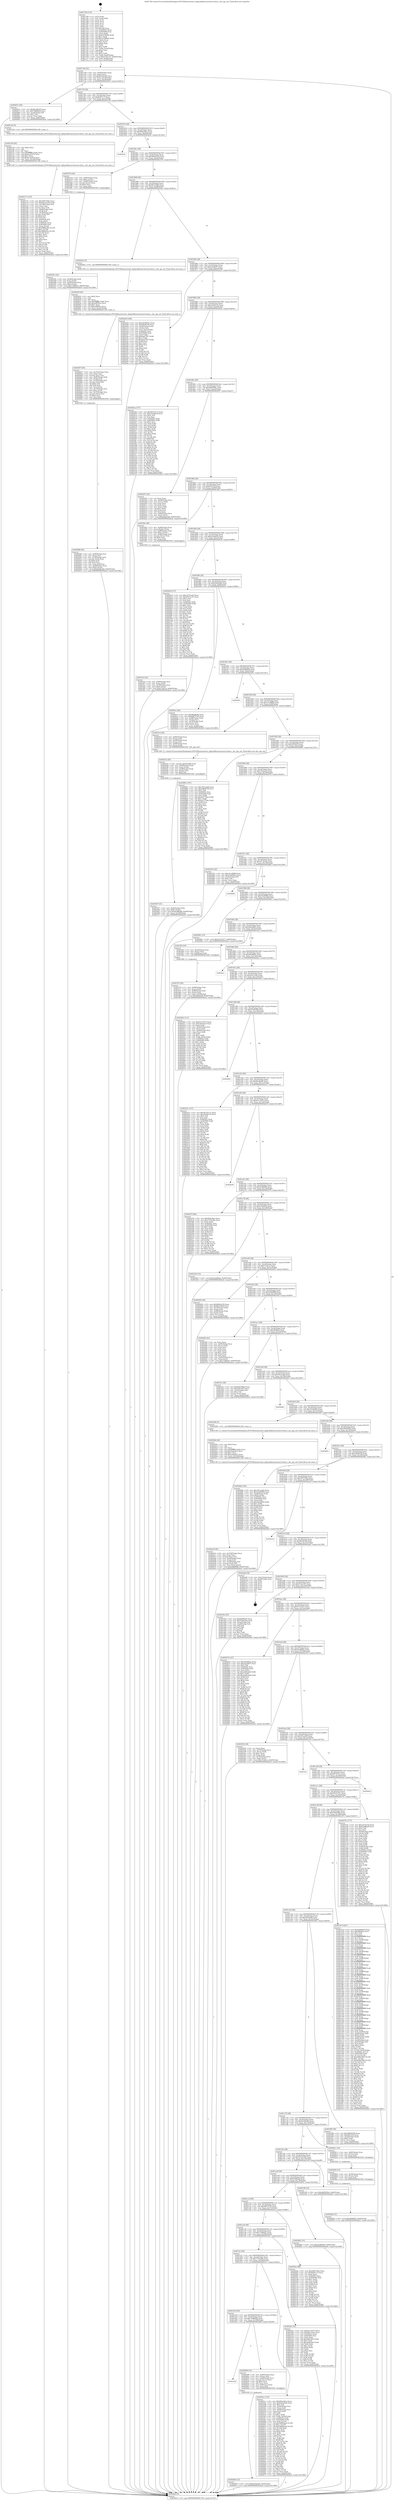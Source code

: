 digraph "0x401760" {
  label = "0x401760 (/mnt/c/Users/mathe/Desktop/tcc/POCII/binaries/extr_kphp-kdbsearchsearch-data.c_ihe_sgn_ext_Final-ollvm.out::main(0))"
  labelloc = "t"
  node[shape=record]

  Entry [label="",width=0.3,height=0.3,shape=circle,fillcolor=black,style=filled]
  "0x4017d4" [label="{
     0x4017d4 [32]\l
     | [instrs]\l
     &nbsp;&nbsp;0x4017d4 \<+6\>: mov -0xb0(%rbp),%eax\l
     &nbsp;&nbsp;0x4017da \<+2\>: mov %eax,%ecx\l
     &nbsp;&nbsp;0x4017dc \<+6\>: sub $0x8e5e42d0,%ecx\l
     &nbsp;&nbsp;0x4017e2 \<+6\>: mov %eax,-0xc4(%rbp)\l
     &nbsp;&nbsp;0x4017e8 \<+6\>: mov %ecx,-0xc8(%rbp)\l
     &nbsp;&nbsp;0x4017ee \<+6\>: je 000000000040267a \<main+0xf1a\>\l
  }"]
  "0x40267a" [label="{
     0x40267a [30]\l
     | [instrs]\l
     &nbsp;&nbsp;0x40267a \<+5\>: mov $0x62c68c94,%eax\l
     &nbsp;&nbsp;0x40267f \<+5\>: mov $0x79df6b0d,%ecx\l
     &nbsp;&nbsp;0x402684 \<+3\>: mov -0x2d(%rbp),%dl\l
     &nbsp;&nbsp;0x402687 \<+3\>: test $0x1,%dl\l
     &nbsp;&nbsp;0x40268a \<+3\>: cmovne %ecx,%eax\l
     &nbsp;&nbsp;0x40268d \<+6\>: mov %eax,-0xb0(%rbp)\l
     &nbsp;&nbsp;0x402693 \<+5\>: jmp 0000000000402be4 \<main+0x1484\>\l
  }"]
  "0x4017f4" [label="{
     0x4017f4 [28]\l
     | [instrs]\l
     &nbsp;&nbsp;0x4017f4 \<+5\>: jmp 00000000004017f9 \<main+0x99\>\l
     &nbsp;&nbsp;0x4017f9 \<+6\>: mov -0xc4(%rbp),%eax\l
     &nbsp;&nbsp;0x4017ff \<+5\>: sub $0x8eff7113,%eax\l
     &nbsp;&nbsp;0x401804 \<+6\>: mov %eax,-0xcc(%rbp)\l
     &nbsp;&nbsp;0x40180a \<+6\>: je 0000000000402144 \<main+0x9e4\>\l
  }"]
  Exit [label="",width=0.3,height=0.3,shape=circle,fillcolor=black,style=filled,peripheries=2]
  "0x402144" [label="{
     0x402144 [5]\l
     | [instrs]\l
     &nbsp;&nbsp;0x402144 \<+5\>: call 0000000000401160 \<next_i\>\l
     | [calls]\l
     &nbsp;&nbsp;0x401160 \{1\} (/mnt/c/Users/mathe/Desktop/tcc/POCII/binaries/extr_kphp-kdbsearchsearch-data.c_ihe_sgn_ext_Final-ollvm.out::next_i)\l
  }"]
  "0x401810" [label="{
     0x401810 [28]\l
     | [instrs]\l
     &nbsp;&nbsp;0x401810 \<+5\>: jmp 0000000000401815 \<main+0xb5\>\l
     &nbsp;&nbsp;0x401815 \<+6\>: mov -0xc4(%rbp),%eax\l
     &nbsp;&nbsp;0x40181b \<+5\>: sub $0x904a38ca,%eax\l
     &nbsp;&nbsp;0x401820 \<+6\>: mov %eax,-0xd0(%rbp)\l
     &nbsp;&nbsp;0x401826 \<+6\>: je 0000000000402b5e \<main+0x13fe\>\l
  }"]
  "0x40282f" [label="{
     0x40282f [15]\l
     | [instrs]\l
     &nbsp;&nbsp;0x40282f \<+10\>: movl $0xc8f36f25,-0xb0(%rbp)\l
     &nbsp;&nbsp;0x402839 \<+5\>: jmp 0000000000402be4 \<main+0x1484\>\l
  }"]
  "0x402b5e" [label="{
     0x402b5e\l
  }", style=dashed]
  "0x40182c" [label="{
     0x40182c [28]\l
     | [instrs]\l
     &nbsp;&nbsp;0x40182c \<+5\>: jmp 0000000000401831 \<main+0xd1\>\l
     &nbsp;&nbsp;0x401831 \<+6\>: mov -0xc4(%rbp),%eax\l
     &nbsp;&nbsp;0x401837 \<+5\>: sub $0x982b4139,%eax\l
     &nbsp;&nbsp;0x40183c \<+6\>: mov %eax,-0xd4(%rbp)\l
     &nbsp;&nbsp;0x401842 \<+6\>: je 0000000000402374 \<main+0xc14\>\l
  }"]
  "0x402820" [label="{
     0x402820 [15]\l
     | [instrs]\l
     &nbsp;&nbsp;0x402820 \<+4\>: mov -0x58(%rbp),%rax\l
     &nbsp;&nbsp;0x402824 \<+3\>: mov (%rax),%rax\l
     &nbsp;&nbsp;0x402827 \<+3\>: mov %rax,%rdi\l
     &nbsp;&nbsp;0x40282a \<+5\>: call 0000000000401030 \<free@plt\>\l
     | [calls]\l
     &nbsp;&nbsp;0x401030 \{1\} (unknown)\l
  }"]
  "0x402374" [label="{
     0x402374 [29]\l
     | [instrs]\l
     &nbsp;&nbsp;0x402374 \<+4\>: mov -0x60(%rbp),%rax\l
     &nbsp;&nbsp;0x402378 \<+6\>: movl $0x1,(%rax)\l
     &nbsp;&nbsp;0x40237e \<+4\>: mov -0x60(%rbp),%rax\l
     &nbsp;&nbsp;0x402382 \<+3\>: movslq (%rax),%rax\l
     &nbsp;&nbsp;0x402385 \<+4\>: shl $0x3,%rax\l
     &nbsp;&nbsp;0x402389 \<+3\>: mov %rax,%rdi\l
     &nbsp;&nbsp;0x40238c \<+5\>: call 0000000000401050 \<malloc@plt\>\l
     | [calls]\l
     &nbsp;&nbsp;0x401050 \{1\} (unknown)\l
  }"]
  "0x401848" [label="{
     0x401848 [28]\l
     | [instrs]\l
     &nbsp;&nbsp;0x401848 \<+5\>: jmp 000000000040184d \<main+0xed\>\l
     &nbsp;&nbsp;0x40184d \<+6\>: mov -0xc4(%rbp),%eax\l
     &nbsp;&nbsp;0x401853 \<+5\>: sub $0x9b315fb0,%eax\l
     &nbsp;&nbsp;0x401858 \<+6\>: mov %eax,-0xd8(%rbp)\l
     &nbsp;&nbsp;0x40185e \<+6\>: je 000000000040202a \<main+0x8ca\>\l
  }"]
  "0x4026b9" [label="{
     0x4026b9 [15]\l
     | [instrs]\l
     &nbsp;&nbsp;0x4026b9 \<+10\>: movl $0xb2c8abd3,-0xb0(%rbp)\l
     &nbsp;&nbsp;0x4026c3 \<+5\>: jmp 0000000000402be4 \<main+0x1484\>\l
  }"]
  "0x40202a" [label="{
     0x40202a [5]\l
     | [instrs]\l
     &nbsp;&nbsp;0x40202a \<+5\>: call 0000000000401160 \<next_i\>\l
     | [calls]\l
     &nbsp;&nbsp;0x401160 \{1\} (/mnt/c/Users/mathe/Desktop/tcc/POCII/binaries/extr_kphp-kdbsearchsearch-data.c_ihe_sgn_ext_Final-ollvm.out::next_i)\l
  }"]
  "0x401864" [label="{
     0x401864 [28]\l
     | [instrs]\l
     &nbsp;&nbsp;0x401864 \<+5\>: jmp 0000000000401869 \<main+0x109\>\l
     &nbsp;&nbsp;0x401869 \<+6\>: mov -0xc4(%rbp),%eax\l
     &nbsp;&nbsp;0x40186f \<+5\>: sub $0xa2a2fb47,%eax\l
     &nbsp;&nbsp;0x401874 \<+6\>: mov %eax,-0xdc(%rbp)\l
     &nbsp;&nbsp;0x40187a \<+6\>: je 0000000000402a03 \<main+0x12a3\>\l
  }"]
  "0x401d34" [label="{
     0x401d34\l
  }", style=dashed]
  "0x402a03" [label="{
     0x402a03 [108]\l
     | [instrs]\l
     &nbsp;&nbsp;0x402a03 \<+5\>: mov $0xd4e09b2e,%eax\l
     &nbsp;&nbsp;0x402a08 \<+5\>: mov $0x46ef4146,%ecx\l
     &nbsp;&nbsp;0x402a0d \<+7\>: mov -0xa8(%rbp),%rdx\l
     &nbsp;&nbsp;0x402a14 \<+2\>: mov (%rdx),%esi\l
     &nbsp;&nbsp;0x402a16 \<+3\>: mov %esi,-0x2c(%rbp)\l
     &nbsp;&nbsp;0x402a19 \<+7\>: mov 0x40505c,%esi\l
     &nbsp;&nbsp;0x402a20 \<+7\>: mov 0x405060,%edi\l
     &nbsp;&nbsp;0x402a27 \<+3\>: mov %esi,%r8d\l
     &nbsp;&nbsp;0x402a2a \<+7\>: add $0x6bae7f47,%r8d\l
     &nbsp;&nbsp;0x402a31 \<+4\>: sub $0x1,%r8d\l
     &nbsp;&nbsp;0x402a35 \<+7\>: sub $0x6bae7f47,%r8d\l
     &nbsp;&nbsp;0x402a3c \<+4\>: imul %r8d,%esi\l
     &nbsp;&nbsp;0x402a40 \<+3\>: and $0x1,%esi\l
     &nbsp;&nbsp;0x402a43 \<+3\>: cmp $0x0,%esi\l
     &nbsp;&nbsp;0x402a46 \<+4\>: sete %r9b\l
     &nbsp;&nbsp;0x402a4a \<+3\>: cmp $0xa,%edi\l
     &nbsp;&nbsp;0x402a4d \<+4\>: setl %r10b\l
     &nbsp;&nbsp;0x402a51 \<+3\>: mov %r9b,%r11b\l
     &nbsp;&nbsp;0x402a54 \<+3\>: and %r10b,%r11b\l
     &nbsp;&nbsp;0x402a57 \<+3\>: xor %r10b,%r9b\l
     &nbsp;&nbsp;0x402a5a \<+3\>: or %r9b,%r11b\l
     &nbsp;&nbsp;0x402a5d \<+4\>: test $0x1,%r11b\l
     &nbsp;&nbsp;0x402a61 \<+3\>: cmovne %ecx,%eax\l
     &nbsp;&nbsp;0x402a64 \<+6\>: mov %eax,-0xb0(%rbp)\l
     &nbsp;&nbsp;0x402a6a \<+5\>: jmp 0000000000402be4 \<main+0x1484\>\l
  }"]
  "0x401880" [label="{
     0x401880 [28]\l
     | [instrs]\l
     &nbsp;&nbsp;0x401880 \<+5\>: jmp 0000000000401885 \<main+0x125\>\l
     &nbsp;&nbsp;0x401885 \<+6\>: mov -0xc4(%rbp),%eax\l
     &nbsp;&nbsp;0x40188b \<+5\>: sub $0xa5d50116,%eax\l
     &nbsp;&nbsp;0x401890 \<+6\>: mov %eax,-0xe0(%rbp)\l
     &nbsp;&nbsp;0x401896 \<+6\>: je 00000000004022ba \<main+0xb5a\>\l
  }"]
  "0x402698" [label="{
     0x402698 [33]\l
     | [instrs]\l
     &nbsp;&nbsp;0x402698 \<+4\>: mov -0x80(%rbp),%rax\l
     &nbsp;&nbsp;0x40269c \<+3\>: mov (%rax),%rax\l
     &nbsp;&nbsp;0x40269f \<+4\>: mov -0x40(%rbp),%rcx\l
     &nbsp;&nbsp;0x4026a3 \<+3\>: movslq (%rcx),%rcx\l
     &nbsp;&nbsp;0x4026a6 \<+4\>: shl $0x4,%rcx\l
     &nbsp;&nbsp;0x4026aa \<+3\>: add %rcx,%rax\l
     &nbsp;&nbsp;0x4026ad \<+4\>: mov 0x8(%rax),%rax\l
     &nbsp;&nbsp;0x4026b1 \<+3\>: mov %rax,%rdi\l
     &nbsp;&nbsp;0x4026b4 \<+5\>: call 0000000000401030 \<free@plt\>\l
     | [calls]\l
     &nbsp;&nbsp;0x401030 \{1\} (unknown)\l
  }"]
  "0x4022ba" [label="{
     0x4022ba [137]\l
     | [instrs]\l
     &nbsp;&nbsp;0x4022ba \<+5\>: mov $0x5873511e,%eax\l
     &nbsp;&nbsp;0x4022bf \<+5\>: mov $0xe32440c9,%ecx\l
     &nbsp;&nbsp;0x4022c4 \<+2\>: mov $0x1,%dl\l
     &nbsp;&nbsp;0x4022c6 \<+2\>: xor %esi,%esi\l
     &nbsp;&nbsp;0x4022c8 \<+7\>: mov 0x40505c,%edi\l
     &nbsp;&nbsp;0x4022cf \<+8\>: mov 0x405060,%r8d\l
     &nbsp;&nbsp;0x4022d7 \<+3\>: sub $0x1,%esi\l
     &nbsp;&nbsp;0x4022da \<+3\>: mov %edi,%r9d\l
     &nbsp;&nbsp;0x4022dd \<+3\>: add %esi,%r9d\l
     &nbsp;&nbsp;0x4022e0 \<+4\>: imul %r9d,%edi\l
     &nbsp;&nbsp;0x4022e4 \<+3\>: and $0x1,%edi\l
     &nbsp;&nbsp;0x4022e7 \<+3\>: cmp $0x0,%edi\l
     &nbsp;&nbsp;0x4022ea \<+4\>: sete %r10b\l
     &nbsp;&nbsp;0x4022ee \<+4\>: cmp $0xa,%r8d\l
     &nbsp;&nbsp;0x4022f2 \<+4\>: setl %r11b\l
     &nbsp;&nbsp;0x4022f6 \<+3\>: mov %r10b,%bl\l
     &nbsp;&nbsp;0x4022f9 \<+3\>: xor $0xff,%bl\l
     &nbsp;&nbsp;0x4022fc \<+3\>: mov %r11b,%r14b\l
     &nbsp;&nbsp;0x4022ff \<+4\>: xor $0xff,%r14b\l
     &nbsp;&nbsp;0x402303 \<+3\>: xor $0x0,%dl\l
     &nbsp;&nbsp;0x402306 \<+3\>: mov %bl,%r15b\l
     &nbsp;&nbsp;0x402309 \<+4\>: and $0x0,%r15b\l
     &nbsp;&nbsp;0x40230d \<+3\>: and %dl,%r10b\l
     &nbsp;&nbsp;0x402310 \<+3\>: mov %r14b,%r12b\l
     &nbsp;&nbsp;0x402313 \<+4\>: and $0x0,%r12b\l
     &nbsp;&nbsp;0x402317 \<+3\>: and %dl,%r11b\l
     &nbsp;&nbsp;0x40231a \<+3\>: or %r10b,%r15b\l
     &nbsp;&nbsp;0x40231d \<+3\>: or %r11b,%r12b\l
     &nbsp;&nbsp;0x402320 \<+3\>: xor %r12b,%r15b\l
     &nbsp;&nbsp;0x402323 \<+3\>: or %r14b,%bl\l
     &nbsp;&nbsp;0x402326 \<+3\>: xor $0xff,%bl\l
     &nbsp;&nbsp;0x402329 \<+3\>: or $0x0,%dl\l
     &nbsp;&nbsp;0x40232c \<+2\>: and %dl,%bl\l
     &nbsp;&nbsp;0x40232e \<+3\>: or %bl,%r15b\l
     &nbsp;&nbsp;0x402331 \<+4\>: test $0x1,%r15b\l
     &nbsp;&nbsp;0x402335 \<+3\>: cmovne %ecx,%eax\l
     &nbsp;&nbsp;0x402338 \<+6\>: mov %eax,-0xb0(%rbp)\l
     &nbsp;&nbsp;0x40233e \<+5\>: jmp 0000000000402be4 \<main+0x1484\>\l
  }"]
  "0x40189c" [label="{
     0x40189c [28]\l
     | [instrs]\l
     &nbsp;&nbsp;0x40189c \<+5\>: jmp 00000000004018a1 \<main+0x141\>\l
     &nbsp;&nbsp;0x4018a1 \<+6\>: mov -0xc4(%rbp),%eax\l
     &nbsp;&nbsp;0x4018a7 \<+5\>: sub $0xa894504c,%eax\l
     &nbsp;&nbsp;0x4018ac \<+6\>: mov %eax,-0xe4(%rbp)\l
     &nbsp;&nbsp;0x4018b2 \<+6\>: je 0000000000402207 \<main+0xaa7\>\l
  }"]
  "0x401d18" [label="{
     0x401d18 [28]\l
     | [instrs]\l
     &nbsp;&nbsp;0x401d18 \<+5\>: jmp 0000000000401d1d \<main+0x5bd\>\l
     &nbsp;&nbsp;0x401d1d \<+6\>: mov -0xc4(%rbp),%eax\l
     &nbsp;&nbsp;0x401d23 \<+5\>: sub $0x79df6b0d,%eax\l
     &nbsp;&nbsp;0x401d28 \<+6\>: mov %eax,-0x188(%rbp)\l
     &nbsp;&nbsp;0x401d2e \<+6\>: je 0000000000402698 \<main+0xf38\>\l
  }"]
  "0x402207" [label="{
     0x402207 [42]\l
     | [instrs]\l
     &nbsp;&nbsp;0x402207 \<+2\>: xor %eax,%eax\l
     &nbsp;&nbsp;0x402209 \<+4\>: mov -0x68(%rbp),%rcx\l
     &nbsp;&nbsp;0x40220d \<+2\>: mov (%rcx),%edx\l
     &nbsp;&nbsp;0x40220f \<+2\>: mov %eax,%esi\l
     &nbsp;&nbsp;0x402211 \<+2\>: sub %edx,%esi\l
     &nbsp;&nbsp;0x402213 \<+2\>: mov %eax,%edx\l
     &nbsp;&nbsp;0x402215 \<+3\>: sub $0x1,%edx\l
     &nbsp;&nbsp;0x402218 \<+2\>: add %edx,%esi\l
     &nbsp;&nbsp;0x40221a \<+2\>: sub %esi,%eax\l
     &nbsp;&nbsp;0x40221c \<+4\>: mov -0x68(%rbp),%rcx\l
     &nbsp;&nbsp;0x402220 \<+2\>: mov %eax,(%rcx)\l
     &nbsp;&nbsp;0x402222 \<+10\>: movl $0xbd4deeb6,-0xb0(%rbp)\l
     &nbsp;&nbsp;0x40222c \<+5\>: jmp 0000000000402be4 \<main+0x1484\>\l
  }"]
  "0x4018b8" [label="{
     0x4018b8 [28]\l
     | [instrs]\l
     &nbsp;&nbsp;0x4018b8 \<+5\>: jmp 00000000004018bd \<main+0x15d\>\l
     &nbsp;&nbsp;0x4018bd \<+6\>: mov -0xc4(%rbp),%eax\l
     &nbsp;&nbsp;0x4018c3 \<+5\>: sub $0xb0d7efcf,%eax\l
     &nbsp;&nbsp;0x4018c8 \<+6\>: mov %eax,-0xe8(%rbp)\l
     &nbsp;&nbsp;0x4018ce \<+6\>: je 0000000000401fb2 \<main+0x852\>\l
  }"]
  "0x4025cc" [label="{
     0x4025cc [174]\l
     | [instrs]\l
     &nbsp;&nbsp;0x4025cc \<+5\>: mov $0x904a38ca,%eax\l
     &nbsp;&nbsp;0x4025d1 \<+5\>: mov $0x8e5e42d0,%ecx\l
     &nbsp;&nbsp;0x4025d6 \<+2\>: mov $0x1,%dl\l
     &nbsp;&nbsp;0x4025d8 \<+4\>: mov -0x40(%rbp),%rsi\l
     &nbsp;&nbsp;0x4025dc \<+2\>: mov (%rsi),%edi\l
     &nbsp;&nbsp;0x4025de \<+7\>: mov -0x88(%rbp),%rsi\l
     &nbsp;&nbsp;0x4025e5 \<+2\>: cmp (%rsi),%edi\l
     &nbsp;&nbsp;0x4025e7 \<+4\>: setl %r8b\l
     &nbsp;&nbsp;0x4025eb \<+4\>: and $0x1,%r8b\l
     &nbsp;&nbsp;0x4025ef \<+4\>: mov %r8b,-0x2d(%rbp)\l
     &nbsp;&nbsp;0x4025f3 \<+7\>: mov 0x40505c,%edi\l
     &nbsp;&nbsp;0x4025fa \<+8\>: mov 0x405060,%r9d\l
     &nbsp;&nbsp;0x402602 \<+3\>: mov %edi,%r10d\l
     &nbsp;&nbsp;0x402605 \<+7\>: sub $0x3b864aa4,%r10d\l
     &nbsp;&nbsp;0x40260c \<+4\>: sub $0x1,%r10d\l
     &nbsp;&nbsp;0x402610 \<+7\>: add $0x3b864aa4,%r10d\l
     &nbsp;&nbsp;0x402617 \<+4\>: imul %r10d,%edi\l
     &nbsp;&nbsp;0x40261b \<+3\>: and $0x1,%edi\l
     &nbsp;&nbsp;0x40261e \<+3\>: cmp $0x0,%edi\l
     &nbsp;&nbsp;0x402621 \<+4\>: sete %r8b\l
     &nbsp;&nbsp;0x402625 \<+4\>: cmp $0xa,%r9d\l
     &nbsp;&nbsp;0x402629 \<+4\>: setl %r11b\l
     &nbsp;&nbsp;0x40262d \<+3\>: mov %r8b,%bl\l
     &nbsp;&nbsp;0x402630 \<+3\>: xor $0xff,%bl\l
     &nbsp;&nbsp;0x402633 \<+3\>: mov %r11b,%r14b\l
     &nbsp;&nbsp;0x402636 \<+4\>: xor $0xff,%r14b\l
     &nbsp;&nbsp;0x40263a \<+3\>: xor $0x1,%dl\l
     &nbsp;&nbsp;0x40263d \<+3\>: mov %bl,%r15b\l
     &nbsp;&nbsp;0x402640 \<+4\>: and $0xff,%r15b\l
     &nbsp;&nbsp;0x402644 \<+3\>: and %dl,%r8b\l
     &nbsp;&nbsp;0x402647 \<+3\>: mov %r14b,%r12b\l
     &nbsp;&nbsp;0x40264a \<+4\>: and $0xff,%r12b\l
     &nbsp;&nbsp;0x40264e \<+3\>: and %dl,%r11b\l
     &nbsp;&nbsp;0x402651 \<+3\>: or %r8b,%r15b\l
     &nbsp;&nbsp;0x402654 \<+3\>: or %r11b,%r12b\l
     &nbsp;&nbsp;0x402657 \<+3\>: xor %r12b,%r15b\l
     &nbsp;&nbsp;0x40265a \<+3\>: or %r14b,%bl\l
     &nbsp;&nbsp;0x40265d \<+3\>: xor $0xff,%bl\l
     &nbsp;&nbsp;0x402660 \<+3\>: or $0x1,%dl\l
     &nbsp;&nbsp;0x402663 \<+2\>: and %dl,%bl\l
     &nbsp;&nbsp;0x402665 \<+3\>: or %bl,%r15b\l
     &nbsp;&nbsp;0x402668 \<+4\>: test $0x1,%r15b\l
     &nbsp;&nbsp;0x40266c \<+3\>: cmovne %ecx,%eax\l
     &nbsp;&nbsp;0x40266f \<+6\>: mov %eax,-0xb0(%rbp)\l
     &nbsp;&nbsp;0x402675 \<+5\>: jmp 0000000000402be4 \<main+0x1484\>\l
  }"]
  "0x401fb2" [label="{
     0x401fb2 [49]\l
     | [instrs]\l
     &nbsp;&nbsp;0x401fb2 \<+7\>: mov -0x90(%rbp),%rax\l
     &nbsp;&nbsp;0x401fb9 \<+7\>: movq $0x64,(%rax)\l
     &nbsp;&nbsp;0x401fc0 \<+7\>: mov -0x88(%rbp),%rax\l
     &nbsp;&nbsp;0x401fc7 \<+6\>: movl $0x1,(%rax)\l
     &nbsp;&nbsp;0x401fcd \<+7\>: mov -0x88(%rbp),%rax\l
     &nbsp;&nbsp;0x401fd4 \<+3\>: movslq (%rax),%rax\l
     &nbsp;&nbsp;0x401fd7 \<+4\>: shl $0x4,%rax\l
     &nbsp;&nbsp;0x401fdb \<+3\>: mov %rax,%rdi\l
     &nbsp;&nbsp;0x401fde \<+5\>: call 0000000000401050 \<malloc@plt\>\l
     | [calls]\l
     &nbsp;&nbsp;0x401050 \{1\} (unknown)\l
  }"]
  "0x4018d4" [label="{
     0x4018d4 [28]\l
     | [instrs]\l
     &nbsp;&nbsp;0x4018d4 \<+5\>: jmp 00000000004018d9 \<main+0x179\>\l
     &nbsp;&nbsp;0x4018d9 \<+6\>: mov -0xc4(%rbp),%eax\l
     &nbsp;&nbsp;0x4018df \<+5\>: sub $0xb2c8abd3,%eax\l
     &nbsp;&nbsp;0x4018e4 \<+6\>: mov %eax,-0xec(%rbp)\l
     &nbsp;&nbsp;0x4018ea \<+6\>: je 00000000004026c8 \<main+0xf68\>\l
  }"]
  "0x402557" [label="{
     0x402557 [31]\l
     | [instrs]\l
     &nbsp;&nbsp;0x402557 \<+4\>: mov -0x40(%rbp),%rdx\l
     &nbsp;&nbsp;0x40255b \<+6\>: movl $0x0,(%rdx)\l
     &nbsp;&nbsp;0x402561 \<+10\>: movl $0xdedf649b,-0xb0(%rbp)\l
     &nbsp;&nbsp;0x40256b \<+6\>: mov %eax,-0x198(%rbp)\l
     &nbsp;&nbsp;0x402571 \<+5\>: jmp 0000000000402be4 \<main+0x1484\>\l
  }"]
  "0x4026c8" [label="{
     0x4026c8 [137]\l
     | [instrs]\l
     &nbsp;&nbsp;0x4026c8 \<+5\>: mov $0xcd732c42,%eax\l
     &nbsp;&nbsp;0x4026cd \<+5\>: mov $0x5937e151,%ecx\l
     &nbsp;&nbsp;0x4026d2 \<+2\>: mov $0x1,%dl\l
     &nbsp;&nbsp;0x4026d4 \<+2\>: xor %esi,%esi\l
     &nbsp;&nbsp;0x4026d6 \<+7\>: mov 0x40505c,%edi\l
     &nbsp;&nbsp;0x4026dd \<+8\>: mov 0x405060,%r8d\l
     &nbsp;&nbsp;0x4026e5 \<+3\>: sub $0x1,%esi\l
     &nbsp;&nbsp;0x4026e8 \<+3\>: mov %edi,%r9d\l
     &nbsp;&nbsp;0x4026eb \<+3\>: add %esi,%r9d\l
     &nbsp;&nbsp;0x4026ee \<+4\>: imul %r9d,%edi\l
     &nbsp;&nbsp;0x4026f2 \<+3\>: and $0x1,%edi\l
     &nbsp;&nbsp;0x4026f5 \<+3\>: cmp $0x0,%edi\l
     &nbsp;&nbsp;0x4026f8 \<+4\>: sete %r10b\l
     &nbsp;&nbsp;0x4026fc \<+4\>: cmp $0xa,%r8d\l
     &nbsp;&nbsp;0x402700 \<+4\>: setl %r11b\l
     &nbsp;&nbsp;0x402704 \<+3\>: mov %r10b,%bl\l
     &nbsp;&nbsp;0x402707 \<+3\>: xor $0xff,%bl\l
     &nbsp;&nbsp;0x40270a \<+3\>: mov %r11b,%r14b\l
     &nbsp;&nbsp;0x40270d \<+4\>: xor $0xff,%r14b\l
     &nbsp;&nbsp;0x402711 \<+3\>: xor $0x1,%dl\l
     &nbsp;&nbsp;0x402714 \<+3\>: mov %bl,%r15b\l
     &nbsp;&nbsp;0x402717 \<+4\>: and $0xff,%r15b\l
     &nbsp;&nbsp;0x40271b \<+3\>: and %dl,%r10b\l
     &nbsp;&nbsp;0x40271e \<+3\>: mov %r14b,%r12b\l
     &nbsp;&nbsp;0x402721 \<+4\>: and $0xff,%r12b\l
     &nbsp;&nbsp;0x402725 \<+3\>: and %dl,%r11b\l
     &nbsp;&nbsp;0x402728 \<+3\>: or %r10b,%r15b\l
     &nbsp;&nbsp;0x40272b \<+3\>: or %r11b,%r12b\l
     &nbsp;&nbsp;0x40272e \<+3\>: xor %r12b,%r15b\l
     &nbsp;&nbsp;0x402731 \<+3\>: or %r14b,%bl\l
     &nbsp;&nbsp;0x402734 \<+3\>: xor $0xff,%bl\l
     &nbsp;&nbsp;0x402737 \<+3\>: or $0x1,%dl\l
     &nbsp;&nbsp;0x40273a \<+2\>: and %dl,%bl\l
     &nbsp;&nbsp;0x40273c \<+3\>: or %bl,%r15b\l
     &nbsp;&nbsp;0x40273f \<+4\>: test $0x1,%r15b\l
     &nbsp;&nbsp;0x402743 \<+3\>: cmovne %ecx,%eax\l
     &nbsp;&nbsp;0x402746 \<+6\>: mov %eax,-0xb0(%rbp)\l
     &nbsp;&nbsp;0x40274c \<+5\>: jmp 0000000000402be4 \<main+0x1484\>\l
  }"]
  "0x4018f0" [label="{
     0x4018f0 [28]\l
     | [instrs]\l
     &nbsp;&nbsp;0x4018f0 \<+5\>: jmp 00000000004018f5 \<main+0x195\>\l
     &nbsp;&nbsp;0x4018f5 \<+6\>: mov -0xc4(%rbp),%eax\l
     &nbsp;&nbsp;0x4018fb \<+5\>: sub $0xbd4deeb6,%eax\l
     &nbsp;&nbsp;0x401900 \<+6\>: mov %eax,-0xf0(%rbp)\l
     &nbsp;&nbsp;0x401906 \<+6\>: je 00000000004020ca \<main+0x96a\>\l
  }"]
  "0x40253a" [label="{
     0x40253a [29]\l
     | [instrs]\l
     &nbsp;&nbsp;0x40253a \<+10\>: movabs $0x4030b6,%rdi\l
     &nbsp;&nbsp;0x402544 \<+4\>: mov -0x48(%rbp),%rdx\l
     &nbsp;&nbsp;0x402548 \<+2\>: mov %eax,(%rdx)\l
     &nbsp;&nbsp;0x40254a \<+4\>: mov -0x48(%rbp),%rdx\l
     &nbsp;&nbsp;0x40254e \<+2\>: mov (%rdx),%esi\l
     &nbsp;&nbsp;0x402550 \<+2\>: mov $0x0,%al\l
     &nbsp;&nbsp;0x402552 \<+5\>: call 0000000000401040 \<printf@plt\>\l
     | [calls]\l
     &nbsp;&nbsp;0x401040 \{1\} (unknown)\l
  }"]
  "0x4020ca" [label="{
     0x4020ca [36]\l
     | [instrs]\l
     &nbsp;&nbsp;0x4020ca \<+5\>: mov $0xdbadfadb,%eax\l
     &nbsp;&nbsp;0x4020cf \<+5\>: mov $0x6d8757d5,%ecx\l
     &nbsp;&nbsp;0x4020d4 \<+4\>: mov -0x68(%rbp),%rdx\l
     &nbsp;&nbsp;0x4020d8 \<+2\>: mov (%rdx),%esi\l
     &nbsp;&nbsp;0x4020da \<+4\>: mov -0x70(%rbp),%rdx\l
     &nbsp;&nbsp;0x4020de \<+2\>: cmp (%rdx),%esi\l
     &nbsp;&nbsp;0x4020e0 \<+3\>: cmovl %ecx,%eax\l
     &nbsp;&nbsp;0x4020e3 \<+6\>: mov %eax,-0xb0(%rbp)\l
     &nbsp;&nbsp;0x4020e9 \<+5\>: jmp 0000000000402be4 \<main+0x1484\>\l
  }"]
  "0x40190c" [label="{
     0x40190c [28]\l
     | [instrs]\l
     &nbsp;&nbsp;0x40190c \<+5\>: jmp 0000000000401911 \<main+0x1b1\>\l
     &nbsp;&nbsp;0x401911 \<+6\>: mov -0xc4(%rbp),%eax\l
     &nbsp;&nbsp;0x401917 \<+5\>: sub $0xbfd99503,%eax\l
     &nbsp;&nbsp;0x40191c \<+6\>: mov %eax,-0xf4(%rbp)\l
     &nbsp;&nbsp;0x401922 \<+6\>: je 0000000000402a81 \<main+0x1321\>\l
  }"]
  "0x4024c6" [label="{
     0x4024c6 [45]\l
     | [instrs]\l
     &nbsp;&nbsp;0x4024c6 \<+6\>: mov -0x194(%rbp),%ecx\l
     &nbsp;&nbsp;0x4024cc \<+3\>: imul %eax,%ecx\l
     &nbsp;&nbsp;0x4024cf \<+3\>: movslq %ecx,%rsi\l
     &nbsp;&nbsp;0x4024d2 \<+4\>: mov -0x58(%rbp),%rdi\l
     &nbsp;&nbsp;0x4024d6 \<+3\>: mov (%rdi),%rdi\l
     &nbsp;&nbsp;0x4024d9 \<+4\>: mov -0x50(%rbp),%r8\l
     &nbsp;&nbsp;0x4024dd \<+3\>: movslq (%r8),%r8\l
     &nbsp;&nbsp;0x4024e0 \<+4\>: mov %rsi,(%rdi,%r8,8)\l
     &nbsp;&nbsp;0x4024e4 \<+10\>: movl $0xeb8d9f08,-0xb0(%rbp)\l
     &nbsp;&nbsp;0x4024ee \<+5\>: jmp 0000000000402be4 \<main+0x1484\>\l
  }"]
  "0x402a81" [label="{
     0x402a81\l
  }", style=dashed]
  "0x401928" [label="{
     0x401928 [28]\l
     | [instrs]\l
     &nbsp;&nbsp;0x401928 \<+5\>: jmp 000000000040192d \<main+0x1cd\>\l
     &nbsp;&nbsp;0x40192d \<+6\>: mov -0xc4(%rbp),%eax\l
     &nbsp;&nbsp;0x401933 \<+5\>: sub $0xc41a8889,%eax\l
     &nbsp;&nbsp;0x401938 \<+6\>: mov %eax,-0xf8(%rbp)\l
     &nbsp;&nbsp;0x40193e \<+6\>: je 000000000040251d \<main+0xdbd\>\l
  }"]
  "0x40249e" [label="{
     0x40249e [40]\l
     | [instrs]\l
     &nbsp;&nbsp;0x40249e \<+5\>: mov $0x2,%ecx\l
     &nbsp;&nbsp;0x4024a3 \<+1\>: cltd\l
     &nbsp;&nbsp;0x4024a4 \<+2\>: idiv %ecx\l
     &nbsp;&nbsp;0x4024a6 \<+6\>: imul $0xfffffffe,%edx,%ecx\l
     &nbsp;&nbsp;0x4024ac \<+6\>: sub $0xa2a8a0c5,%ecx\l
     &nbsp;&nbsp;0x4024b2 \<+3\>: add $0x1,%ecx\l
     &nbsp;&nbsp;0x4024b5 \<+6\>: add $0xa2a8a0c5,%ecx\l
     &nbsp;&nbsp;0x4024bb \<+6\>: mov %ecx,-0x194(%rbp)\l
     &nbsp;&nbsp;0x4024c1 \<+5\>: call 0000000000401160 \<next_i\>\l
     | [calls]\l
     &nbsp;&nbsp;0x401160 \{1\} (/mnt/c/Users/mathe/Desktop/tcc/POCII/binaries/extr_kphp-kdbsearchsearch-data.c_ihe_sgn_ext_Final-ollvm.out::next_i)\l
  }"]
  "0x40251d" [label="{
     0x40251d [29]\l
     | [instrs]\l
     &nbsp;&nbsp;0x40251d \<+4\>: mov -0x80(%rbp),%rax\l
     &nbsp;&nbsp;0x402521 \<+3\>: mov (%rax),%rdi\l
     &nbsp;&nbsp;0x402524 \<+4\>: mov -0x58(%rbp),%rax\l
     &nbsp;&nbsp;0x402528 \<+3\>: mov (%rax),%rsi\l
     &nbsp;&nbsp;0x40252b \<+7\>: mov -0x90(%rbp),%rax\l
     &nbsp;&nbsp;0x402532 \<+3\>: mov (%rax),%rdx\l
     &nbsp;&nbsp;0x402535 \<+5\>: call 0000000000401240 \<ihe_sgn_ext\>\l
     | [calls]\l
     &nbsp;&nbsp;0x401240 \{1\} (/mnt/c/Users/mathe/Desktop/tcc/POCII/binaries/extr_kphp-kdbsearchsearch-data.c_ihe_sgn_ext_Final-ollvm.out::ihe_sgn_ext)\l
  }"]
  "0x401944" [label="{
     0x401944 [28]\l
     | [instrs]\l
     &nbsp;&nbsp;0x401944 \<+5\>: jmp 0000000000401949 \<main+0x1e9\>\l
     &nbsp;&nbsp;0x401949 \<+6\>: mov -0xc4(%rbp),%eax\l
     &nbsp;&nbsp;0x40194f \<+5\>: sub $0xc8f36f25,%eax\l
     &nbsp;&nbsp;0x401954 \<+6\>: mov %eax,-0xfc(%rbp)\l
     &nbsp;&nbsp;0x40195a \<+6\>: je 0000000000402861 \<main+0x1101\>\l
  }"]
  "0x401cfc" [label="{
     0x401cfc [28]\l
     | [instrs]\l
     &nbsp;&nbsp;0x401cfc \<+5\>: jmp 0000000000401d01 \<main+0x5a1\>\l
     &nbsp;&nbsp;0x401d01 \<+6\>: mov -0xc4(%rbp),%eax\l
     &nbsp;&nbsp;0x401d07 \<+5\>: sub $0x737bcb8e,%eax\l
     &nbsp;&nbsp;0x401d0c \<+6\>: mov %eax,-0x184(%rbp)\l
     &nbsp;&nbsp;0x401d12 \<+6\>: je 00000000004025cc \<main+0xe6c\>\l
  }"]
  "0x402861" [label="{
     0x402861 [147]\l
     | [instrs]\l
     &nbsp;&nbsp;0x402861 \<+5\>: mov $0x1821aab0,%eax\l
     &nbsp;&nbsp;0x402866 \<+5\>: mov $0x2d60619f,%ecx\l
     &nbsp;&nbsp;0x40286b \<+2\>: mov $0x1,%dl\l
     &nbsp;&nbsp;0x40286d \<+7\>: mov 0x40505c,%esi\l
     &nbsp;&nbsp;0x402874 \<+7\>: mov 0x405060,%edi\l
     &nbsp;&nbsp;0x40287b \<+3\>: mov %esi,%r8d\l
     &nbsp;&nbsp;0x40287e \<+7\>: add $0xb23770ae,%r8d\l
     &nbsp;&nbsp;0x402885 \<+4\>: sub $0x1,%r8d\l
     &nbsp;&nbsp;0x402889 \<+7\>: sub $0xb23770ae,%r8d\l
     &nbsp;&nbsp;0x402890 \<+4\>: imul %r8d,%esi\l
     &nbsp;&nbsp;0x402894 \<+3\>: and $0x1,%esi\l
     &nbsp;&nbsp;0x402897 \<+3\>: cmp $0x0,%esi\l
     &nbsp;&nbsp;0x40289a \<+4\>: sete %r9b\l
     &nbsp;&nbsp;0x40289e \<+3\>: cmp $0xa,%edi\l
     &nbsp;&nbsp;0x4028a1 \<+4\>: setl %r10b\l
     &nbsp;&nbsp;0x4028a5 \<+3\>: mov %r9b,%r11b\l
     &nbsp;&nbsp;0x4028a8 \<+4\>: xor $0xff,%r11b\l
     &nbsp;&nbsp;0x4028ac \<+3\>: mov %r10b,%bl\l
     &nbsp;&nbsp;0x4028af \<+3\>: xor $0xff,%bl\l
     &nbsp;&nbsp;0x4028b2 \<+3\>: xor $0x0,%dl\l
     &nbsp;&nbsp;0x4028b5 \<+3\>: mov %r11b,%r14b\l
     &nbsp;&nbsp;0x4028b8 \<+4\>: and $0x0,%r14b\l
     &nbsp;&nbsp;0x4028bc \<+3\>: and %dl,%r9b\l
     &nbsp;&nbsp;0x4028bf \<+3\>: mov %bl,%r15b\l
     &nbsp;&nbsp;0x4028c2 \<+4\>: and $0x0,%r15b\l
     &nbsp;&nbsp;0x4028c6 \<+3\>: and %dl,%r10b\l
     &nbsp;&nbsp;0x4028c9 \<+3\>: or %r9b,%r14b\l
     &nbsp;&nbsp;0x4028cc \<+3\>: or %r10b,%r15b\l
     &nbsp;&nbsp;0x4028cf \<+3\>: xor %r15b,%r14b\l
     &nbsp;&nbsp;0x4028d2 \<+3\>: or %bl,%r11b\l
     &nbsp;&nbsp;0x4028d5 \<+4\>: xor $0xff,%r11b\l
     &nbsp;&nbsp;0x4028d9 \<+3\>: or $0x0,%dl\l
     &nbsp;&nbsp;0x4028dc \<+3\>: and %dl,%r11b\l
     &nbsp;&nbsp;0x4028df \<+3\>: or %r11b,%r14b\l
     &nbsp;&nbsp;0x4028e2 \<+4\>: test $0x1,%r14b\l
     &nbsp;&nbsp;0x4028e6 \<+3\>: cmovne %ecx,%eax\l
     &nbsp;&nbsp;0x4028e9 \<+6\>: mov %eax,-0xb0(%rbp)\l
     &nbsp;&nbsp;0x4028ef \<+5\>: jmp 0000000000402be4 \<main+0x1484\>\l
  }"]
  "0x401960" [label="{
     0x401960 [28]\l
     | [instrs]\l
     &nbsp;&nbsp;0x401960 \<+5\>: jmp 0000000000401965 \<main+0x205\>\l
     &nbsp;&nbsp;0x401965 \<+6\>: mov -0xc4(%rbp),%eax\l
     &nbsp;&nbsp;0x40196b \<+5\>: sub $0xc93a4ae3,%eax\l
     &nbsp;&nbsp;0x401970 \<+6\>: mov %eax,-0x100(%rbp)\l
     &nbsp;&nbsp;0x401976 \<+6\>: je 000000000040247b \<main+0xd1b\>\l
  }"]
  "0x4023b1" [label="{
     0x4023b1 [91]\l
     | [instrs]\l
     &nbsp;&nbsp;0x4023b1 \<+5\>: mov $0xde1c5d73,%eax\l
     &nbsp;&nbsp;0x4023b6 \<+5\>: mov $0xd4e12c6e,%ecx\l
     &nbsp;&nbsp;0x4023bb \<+7\>: mov 0x40505c,%edx\l
     &nbsp;&nbsp;0x4023c2 \<+7\>: mov 0x405060,%esi\l
     &nbsp;&nbsp;0x4023c9 \<+2\>: mov %edx,%edi\l
     &nbsp;&nbsp;0x4023cb \<+6\>: add $0xa66ee9e5,%edi\l
     &nbsp;&nbsp;0x4023d1 \<+3\>: sub $0x1,%edi\l
     &nbsp;&nbsp;0x4023d4 \<+6\>: sub $0xa66ee9e5,%edi\l
     &nbsp;&nbsp;0x4023da \<+3\>: imul %edi,%edx\l
     &nbsp;&nbsp;0x4023dd \<+3\>: and $0x1,%edx\l
     &nbsp;&nbsp;0x4023e0 \<+3\>: cmp $0x0,%edx\l
     &nbsp;&nbsp;0x4023e3 \<+4\>: sete %r8b\l
     &nbsp;&nbsp;0x4023e7 \<+3\>: cmp $0xa,%esi\l
     &nbsp;&nbsp;0x4023ea \<+4\>: setl %r9b\l
     &nbsp;&nbsp;0x4023ee \<+3\>: mov %r8b,%r10b\l
     &nbsp;&nbsp;0x4023f1 \<+3\>: and %r9b,%r10b\l
     &nbsp;&nbsp;0x4023f4 \<+3\>: xor %r9b,%r8b\l
     &nbsp;&nbsp;0x4023f7 \<+3\>: or %r8b,%r10b\l
     &nbsp;&nbsp;0x4023fa \<+4\>: test $0x1,%r10b\l
     &nbsp;&nbsp;0x4023fe \<+3\>: cmovne %ecx,%eax\l
     &nbsp;&nbsp;0x402401 \<+6\>: mov %eax,-0xb0(%rbp)\l
     &nbsp;&nbsp;0x402407 \<+5\>: jmp 0000000000402be4 \<main+0x1484\>\l
  }"]
  "0x40247b" [label="{
     0x40247b [30]\l
     | [instrs]\l
     &nbsp;&nbsp;0x40247b \<+5\>: mov $0xc41a8889,%eax\l
     &nbsp;&nbsp;0x402480 \<+5\>: mov $0x216d492d,%ecx\l
     &nbsp;&nbsp;0x402485 \<+3\>: mov -0x2e(%rbp),%dl\l
     &nbsp;&nbsp;0x402488 \<+3\>: test $0x1,%dl\l
     &nbsp;&nbsp;0x40248b \<+3\>: cmovne %ecx,%eax\l
     &nbsp;&nbsp;0x40248e \<+6\>: mov %eax,-0xb0(%rbp)\l
     &nbsp;&nbsp;0x402494 \<+5\>: jmp 0000000000402be4 \<main+0x1484\>\l
  }"]
  "0x40197c" [label="{
     0x40197c [28]\l
     | [instrs]\l
     &nbsp;&nbsp;0x40197c \<+5\>: jmp 0000000000401981 \<main+0x221\>\l
     &nbsp;&nbsp;0x401981 \<+6\>: mov -0xc4(%rbp),%eax\l
     &nbsp;&nbsp;0x401987 \<+5\>: sub $0xcd732c42,%eax\l
     &nbsp;&nbsp;0x40198c \<+6\>: mov %eax,-0x104(%rbp)\l
     &nbsp;&nbsp;0x401992 \<+6\>: je 0000000000402b86 \<main+0x1426\>\l
  }"]
  "0x402391" [label="{
     0x402391 [32]\l
     | [instrs]\l
     &nbsp;&nbsp;0x402391 \<+4\>: mov -0x58(%rbp),%rdi\l
     &nbsp;&nbsp;0x402395 \<+3\>: mov %rax,(%rdi)\l
     &nbsp;&nbsp;0x402398 \<+4\>: mov -0x50(%rbp),%rax\l
     &nbsp;&nbsp;0x40239c \<+6\>: movl $0x0,(%rax)\l
     &nbsp;&nbsp;0x4023a2 \<+10\>: movl $0x71fd8ad7,-0xb0(%rbp)\l
     &nbsp;&nbsp;0x4023ac \<+5\>: jmp 0000000000402be4 \<main+0x1484\>\l
  }"]
  "0x402b86" [label="{
     0x402b86\l
  }", style=dashed]
  "0x401998" [label="{
     0x401998 [28]\l
     | [instrs]\l
     &nbsp;&nbsp;0x401998 \<+5\>: jmp 000000000040199d \<main+0x23d\>\l
     &nbsp;&nbsp;0x40199d \<+6\>: mov -0xc4(%rbp),%eax\l
     &nbsp;&nbsp;0x4019a3 \<+5\>: sub $0xd1bd0000,%eax\l
     &nbsp;&nbsp;0x4019a8 \<+6\>: mov %eax,-0x108(%rbp)\l
     &nbsp;&nbsp;0x4019ae \<+6\>: je 0000000000402961 \<main+0x1201\>\l
  }"]
  "0x402171" [label="{
     0x402171 [135]\l
     | [instrs]\l
     &nbsp;&nbsp;0x402171 \<+5\>: mov $0x4497336e,%ecx\l
     &nbsp;&nbsp;0x402176 \<+5\>: mov $0x62e01244,%edx\l
     &nbsp;&nbsp;0x40217b \<+6\>: mov -0x190(%rbp),%esi\l
     &nbsp;&nbsp;0x402181 \<+3\>: imul %eax,%esi\l
     &nbsp;&nbsp;0x402184 \<+3\>: movslq %esi,%rdi\l
     &nbsp;&nbsp;0x402187 \<+4\>: mov -0x80(%rbp),%r8\l
     &nbsp;&nbsp;0x40218b \<+3\>: mov (%r8),%r8\l
     &nbsp;&nbsp;0x40218e \<+4\>: mov -0x78(%rbp),%r9\l
     &nbsp;&nbsp;0x402192 \<+3\>: movslq (%r9),%r9\l
     &nbsp;&nbsp;0x402195 \<+4\>: shl $0x4,%r9\l
     &nbsp;&nbsp;0x402199 \<+3\>: add %r9,%r8\l
     &nbsp;&nbsp;0x40219c \<+4\>: mov 0x8(%r8),%r8\l
     &nbsp;&nbsp;0x4021a0 \<+3\>: mov %rdi,(%r8)\l
     &nbsp;&nbsp;0x4021a3 \<+7\>: mov 0x40505c,%eax\l
     &nbsp;&nbsp;0x4021aa \<+7\>: mov 0x405060,%esi\l
     &nbsp;&nbsp;0x4021b1 \<+3\>: mov %eax,%r10d\l
     &nbsp;&nbsp;0x4021b4 \<+7\>: sub $0x3988a20e,%r10d\l
     &nbsp;&nbsp;0x4021bb \<+4\>: sub $0x1,%r10d\l
     &nbsp;&nbsp;0x4021bf \<+7\>: add $0x3988a20e,%r10d\l
     &nbsp;&nbsp;0x4021c6 \<+4\>: imul %r10d,%eax\l
     &nbsp;&nbsp;0x4021ca \<+3\>: and $0x1,%eax\l
     &nbsp;&nbsp;0x4021cd \<+3\>: cmp $0x0,%eax\l
     &nbsp;&nbsp;0x4021d0 \<+4\>: sete %r11b\l
     &nbsp;&nbsp;0x4021d4 \<+3\>: cmp $0xa,%esi\l
     &nbsp;&nbsp;0x4021d7 \<+3\>: setl %bl\l
     &nbsp;&nbsp;0x4021da \<+3\>: mov %r11b,%r14b\l
     &nbsp;&nbsp;0x4021dd \<+3\>: and %bl,%r14b\l
     &nbsp;&nbsp;0x4021e0 \<+3\>: xor %bl,%r11b\l
     &nbsp;&nbsp;0x4021e3 \<+3\>: or %r11b,%r14b\l
     &nbsp;&nbsp;0x4021e6 \<+4\>: test $0x1,%r14b\l
     &nbsp;&nbsp;0x4021ea \<+3\>: cmovne %edx,%ecx\l
     &nbsp;&nbsp;0x4021ed \<+6\>: mov %ecx,-0xb0(%rbp)\l
     &nbsp;&nbsp;0x4021f3 \<+5\>: jmp 0000000000402be4 \<main+0x1484\>\l
  }"]
  "0x402961" [label="{
     0x402961 [15]\l
     | [instrs]\l
     &nbsp;&nbsp;0x402961 \<+10\>: movl $0x47c51617,-0xb0(%rbp)\l
     &nbsp;&nbsp;0x40296b \<+5\>: jmp 0000000000402be4 \<main+0x1484\>\l
  }"]
  "0x4019b4" [label="{
     0x4019b4 [28]\l
     | [instrs]\l
     &nbsp;&nbsp;0x4019b4 \<+5\>: jmp 00000000004019b9 \<main+0x259\>\l
     &nbsp;&nbsp;0x4019b9 \<+6\>: mov -0xc4(%rbp),%eax\l
     &nbsp;&nbsp;0x4019bf \<+5\>: sub $0xd4de4662,%eax\l
     &nbsp;&nbsp;0x4019c4 \<+6\>: mov %eax,-0x10c(%rbp)\l
     &nbsp;&nbsp;0x4019ca \<+6\>: je 0000000000401f5d \<main+0x7fd\>\l
  }"]
  "0x402149" [label="{
     0x402149 [40]\l
     | [instrs]\l
     &nbsp;&nbsp;0x402149 \<+5\>: mov $0x2,%ecx\l
     &nbsp;&nbsp;0x40214e \<+1\>: cltd\l
     &nbsp;&nbsp;0x40214f \<+2\>: idiv %ecx\l
     &nbsp;&nbsp;0x402151 \<+6\>: imul $0xfffffffe,%edx,%ecx\l
     &nbsp;&nbsp;0x402157 \<+6\>: sub $0xfac2247b,%ecx\l
     &nbsp;&nbsp;0x40215d \<+3\>: add $0x1,%ecx\l
     &nbsp;&nbsp;0x402160 \<+6\>: add $0xfac2247b,%ecx\l
     &nbsp;&nbsp;0x402166 \<+6\>: mov %ecx,-0x190(%rbp)\l
     &nbsp;&nbsp;0x40216c \<+5\>: call 0000000000401160 \<next_i\>\l
     | [calls]\l
     &nbsp;&nbsp;0x401160 \{1\} (/mnt/c/Users/mathe/Desktop/tcc/POCII/binaries/extr_kphp-kdbsearchsearch-data.c_ihe_sgn_ext_Final-ollvm.out::next_i)\l
  }"]
  "0x401f5d" [label="{
     0x401f5d [19]\l
     | [instrs]\l
     &nbsp;&nbsp;0x401f5d \<+7\>: mov -0xa0(%rbp),%rax\l
     &nbsp;&nbsp;0x401f64 \<+3\>: mov (%rax),%rax\l
     &nbsp;&nbsp;0x401f67 \<+4\>: mov 0x8(%rax),%rdi\l
     &nbsp;&nbsp;0x401f6b \<+5\>: call 0000000000401060 \<atoi@plt\>\l
     | [calls]\l
     &nbsp;&nbsp;0x401060 \{1\} (unknown)\l
  }"]
  "0x4019d0" [label="{
     0x4019d0 [28]\l
     | [instrs]\l
     &nbsp;&nbsp;0x4019d0 \<+5\>: jmp 00000000004019d5 \<main+0x275\>\l
     &nbsp;&nbsp;0x4019d5 \<+6\>: mov -0xc4(%rbp),%eax\l
     &nbsp;&nbsp;0x4019db \<+5\>: sub $0xd4e09b2e,%eax\l
     &nbsp;&nbsp;0x4019e0 \<+6\>: mov %eax,-0x110(%rbp)\l
     &nbsp;&nbsp;0x4019e6 \<+6\>: je 0000000000402bcc \<main+0x146c\>\l
  }"]
  "0x401ce0" [label="{
     0x401ce0 [28]\l
     | [instrs]\l
     &nbsp;&nbsp;0x401ce0 \<+5\>: jmp 0000000000401ce5 \<main+0x585\>\l
     &nbsp;&nbsp;0x401ce5 \<+6\>: mov -0xc4(%rbp),%eax\l
     &nbsp;&nbsp;0x401ceb \<+5\>: sub $0x71fd8ad7,%eax\l
     &nbsp;&nbsp;0x401cf0 \<+6\>: mov %eax,-0x180(%rbp)\l
     &nbsp;&nbsp;0x401cf6 \<+6\>: je 00000000004023b1 \<main+0xc51\>\l
  }"]
  "0x402bcc" [label="{
     0x402bcc\l
  }", style=dashed]
  "0x4019ec" [label="{
     0x4019ec [28]\l
     | [instrs]\l
     &nbsp;&nbsp;0x4019ec \<+5\>: jmp 00000000004019f1 \<main+0x291\>\l
     &nbsp;&nbsp;0x4019f1 \<+6\>: mov -0xc4(%rbp),%eax\l
     &nbsp;&nbsp;0x4019f7 \<+5\>: sub $0xd4e12c6e,%eax\l
     &nbsp;&nbsp;0x4019fc \<+6\>: mov %eax,-0x114(%rbp)\l
     &nbsp;&nbsp;0x401a02 \<+6\>: je 000000000040240c \<main+0xcac\>\l
  }"]
  "0x4020ee" [label="{
     0x4020ee [86]\l
     | [instrs]\l
     &nbsp;&nbsp;0x4020ee \<+5\>: mov $0x4497336e,%eax\l
     &nbsp;&nbsp;0x4020f3 \<+5\>: mov $0x8eff7113,%ecx\l
     &nbsp;&nbsp;0x4020f8 \<+2\>: xor %edx,%edx\l
     &nbsp;&nbsp;0x4020fa \<+7\>: mov 0x40505c,%esi\l
     &nbsp;&nbsp;0x402101 \<+7\>: mov 0x405060,%edi\l
     &nbsp;&nbsp;0x402108 \<+3\>: sub $0x1,%edx\l
     &nbsp;&nbsp;0x40210b \<+3\>: mov %esi,%r8d\l
     &nbsp;&nbsp;0x40210e \<+3\>: add %edx,%r8d\l
     &nbsp;&nbsp;0x402111 \<+4\>: imul %r8d,%esi\l
     &nbsp;&nbsp;0x402115 \<+3\>: and $0x1,%esi\l
     &nbsp;&nbsp;0x402118 \<+3\>: cmp $0x0,%esi\l
     &nbsp;&nbsp;0x40211b \<+4\>: sete %r9b\l
     &nbsp;&nbsp;0x40211f \<+3\>: cmp $0xa,%edi\l
     &nbsp;&nbsp;0x402122 \<+4\>: setl %r10b\l
     &nbsp;&nbsp;0x402126 \<+3\>: mov %r9b,%r11b\l
     &nbsp;&nbsp;0x402129 \<+3\>: and %r10b,%r11b\l
     &nbsp;&nbsp;0x40212c \<+3\>: xor %r10b,%r9b\l
     &nbsp;&nbsp;0x40212f \<+3\>: or %r9b,%r11b\l
     &nbsp;&nbsp;0x402132 \<+4\>: test $0x1,%r11b\l
     &nbsp;&nbsp;0x402136 \<+3\>: cmovne %ecx,%eax\l
     &nbsp;&nbsp;0x402139 \<+6\>: mov %eax,-0xb0(%rbp)\l
     &nbsp;&nbsp;0x40213f \<+5\>: jmp 0000000000402be4 \<main+0x1484\>\l
  }"]
  "0x40240c" [label="{
     0x40240c [111]\l
     | [instrs]\l
     &nbsp;&nbsp;0x40240c \<+5\>: mov $0xde1c5d73,%eax\l
     &nbsp;&nbsp;0x402411 \<+5\>: mov $0xc93a4ae3,%ecx\l
     &nbsp;&nbsp;0x402416 \<+2\>: xor %edx,%edx\l
     &nbsp;&nbsp;0x402418 \<+4\>: mov -0x50(%rbp),%rsi\l
     &nbsp;&nbsp;0x40241c \<+2\>: mov (%rsi),%edi\l
     &nbsp;&nbsp;0x40241e \<+4\>: mov -0x60(%rbp),%rsi\l
     &nbsp;&nbsp;0x402422 \<+2\>: cmp (%rsi),%edi\l
     &nbsp;&nbsp;0x402424 \<+4\>: setl %r8b\l
     &nbsp;&nbsp;0x402428 \<+4\>: and $0x1,%r8b\l
     &nbsp;&nbsp;0x40242c \<+4\>: mov %r8b,-0x2e(%rbp)\l
     &nbsp;&nbsp;0x402430 \<+7\>: mov 0x40505c,%edi\l
     &nbsp;&nbsp;0x402437 \<+8\>: mov 0x405060,%r9d\l
     &nbsp;&nbsp;0x40243f \<+3\>: sub $0x1,%edx\l
     &nbsp;&nbsp;0x402442 \<+3\>: mov %edi,%r10d\l
     &nbsp;&nbsp;0x402445 \<+3\>: add %edx,%r10d\l
     &nbsp;&nbsp;0x402448 \<+4\>: imul %r10d,%edi\l
     &nbsp;&nbsp;0x40244c \<+3\>: and $0x1,%edi\l
     &nbsp;&nbsp;0x40244f \<+3\>: cmp $0x0,%edi\l
     &nbsp;&nbsp;0x402452 \<+4\>: sete %r8b\l
     &nbsp;&nbsp;0x402456 \<+4\>: cmp $0xa,%r9d\l
     &nbsp;&nbsp;0x40245a \<+4\>: setl %r11b\l
     &nbsp;&nbsp;0x40245e \<+3\>: mov %r8b,%bl\l
     &nbsp;&nbsp;0x402461 \<+3\>: and %r11b,%bl\l
     &nbsp;&nbsp;0x402464 \<+3\>: xor %r11b,%r8b\l
     &nbsp;&nbsp;0x402467 \<+3\>: or %r8b,%bl\l
     &nbsp;&nbsp;0x40246a \<+3\>: test $0x1,%bl\l
     &nbsp;&nbsp;0x40246d \<+3\>: cmovne %ecx,%eax\l
     &nbsp;&nbsp;0x402470 \<+6\>: mov %eax,-0xb0(%rbp)\l
     &nbsp;&nbsp;0x402476 \<+5\>: jmp 0000000000402be4 \<main+0x1484\>\l
  }"]
  "0x401a08" [label="{
     0x401a08 [28]\l
     | [instrs]\l
     &nbsp;&nbsp;0x401a08 \<+5\>: jmp 0000000000401a0d \<main+0x2ad\>\l
     &nbsp;&nbsp;0x401a0d \<+6\>: mov -0xc4(%rbp),%eax\l
     &nbsp;&nbsp;0x401a13 \<+5\>: sub $0xd7a953d8,%eax\l
     &nbsp;&nbsp;0x401a18 \<+6\>: mov %eax,-0x118(%rbp)\l
     &nbsp;&nbsp;0x401a1e \<+6\>: je 000000000040284d \<main+0x10ed\>\l
  }"]
  "0x401cc4" [label="{
     0x401cc4 [28]\l
     | [instrs]\l
     &nbsp;&nbsp;0x401cc4 \<+5\>: jmp 0000000000401cc9 \<main+0x569\>\l
     &nbsp;&nbsp;0x401cc9 \<+6\>: mov -0xc4(%rbp),%eax\l
     &nbsp;&nbsp;0x401ccf \<+5\>: sub $0x6d8757d5,%eax\l
     &nbsp;&nbsp;0x401cd4 \<+6\>: mov %eax,-0x17c(%rbp)\l
     &nbsp;&nbsp;0x401cda \<+6\>: je 00000000004020ee \<main+0x98e\>\l
  }"]
  "0x40284d" [label="{
     0x40284d\l
  }", style=dashed]
  "0x401a24" [label="{
     0x401a24 [28]\l
     | [instrs]\l
     &nbsp;&nbsp;0x401a24 \<+5\>: jmp 0000000000401a29 \<main+0x2c9\>\l
     &nbsp;&nbsp;0x401a29 \<+6\>: mov -0xc4(%rbp),%eax\l
     &nbsp;&nbsp;0x401a2f \<+5\>: sub $0xdbadfadb,%eax\l
     &nbsp;&nbsp;0x401a34 \<+6\>: mov %eax,-0x11c(%rbp)\l
     &nbsp;&nbsp;0x401a3a \<+6\>: je 0000000000402231 \<main+0xad1\>\l
  }"]
  "0x402802" [label="{
     0x402802 [15]\l
     | [instrs]\l
     &nbsp;&nbsp;0x402802 \<+10\>: movl $0xdedf649b,-0xb0(%rbp)\l
     &nbsp;&nbsp;0x40280c \<+5\>: jmp 0000000000402be4 \<main+0x1484\>\l
  }"]
  "0x402231" [label="{
     0x402231 [137]\l
     | [instrs]\l
     &nbsp;&nbsp;0x402231 \<+5\>: mov $0x5873511e,%eax\l
     &nbsp;&nbsp;0x402236 \<+5\>: mov $0xa5d50116,%ecx\l
     &nbsp;&nbsp;0x40223b \<+2\>: mov $0x1,%dl\l
     &nbsp;&nbsp;0x40223d \<+2\>: xor %esi,%esi\l
     &nbsp;&nbsp;0x40223f \<+7\>: mov 0x40505c,%edi\l
     &nbsp;&nbsp;0x402246 \<+8\>: mov 0x405060,%r8d\l
     &nbsp;&nbsp;0x40224e \<+3\>: sub $0x1,%esi\l
     &nbsp;&nbsp;0x402251 \<+3\>: mov %edi,%r9d\l
     &nbsp;&nbsp;0x402254 \<+3\>: add %esi,%r9d\l
     &nbsp;&nbsp;0x402257 \<+4\>: imul %r9d,%edi\l
     &nbsp;&nbsp;0x40225b \<+3\>: and $0x1,%edi\l
     &nbsp;&nbsp;0x40225e \<+3\>: cmp $0x0,%edi\l
     &nbsp;&nbsp;0x402261 \<+4\>: sete %r10b\l
     &nbsp;&nbsp;0x402265 \<+4\>: cmp $0xa,%r8d\l
     &nbsp;&nbsp;0x402269 \<+4\>: setl %r11b\l
     &nbsp;&nbsp;0x40226d \<+3\>: mov %r10b,%bl\l
     &nbsp;&nbsp;0x402270 \<+3\>: xor $0xff,%bl\l
     &nbsp;&nbsp;0x402273 \<+3\>: mov %r11b,%r14b\l
     &nbsp;&nbsp;0x402276 \<+4\>: xor $0xff,%r14b\l
     &nbsp;&nbsp;0x40227a \<+3\>: xor $0x0,%dl\l
     &nbsp;&nbsp;0x40227d \<+3\>: mov %bl,%r15b\l
     &nbsp;&nbsp;0x402280 \<+4\>: and $0x0,%r15b\l
     &nbsp;&nbsp;0x402284 \<+3\>: and %dl,%r10b\l
     &nbsp;&nbsp;0x402287 \<+3\>: mov %r14b,%r12b\l
     &nbsp;&nbsp;0x40228a \<+4\>: and $0x0,%r12b\l
     &nbsp;&nbsp;0x40228e \<+3\>: and %dl,%r11b\l
     &nbsp;&nbsp;0x402291 \<+3\>: or %r10b,%r15b\l
     &nbsp;&nbsp;0x402294 \<+3\>: or %r11b,%r12b\l
     &nbsp;&nbsp;0x402297 \<+3\>: xor %r12b,%r15b\l
     &nbsp;&nbsp;0x40229a \<+3\>: or %r14b,%bl\l
     &nbsp;&nbsp;0x40229d \<+3\>: xor $0xff,%bl\l
     &nbsp;&nbsp;0x4022a0 \<+3\>: or $0x0,%dl\l
     &nbsp;&nbsp;0x4022a3 \<+2\>: and %dl,%bl\l
     &nbsp;&nbsp;0x4022a5 \<+3\>: or %bl,%r15b\l
     &nbsp;&nbsp;0x4022a8 \<+4\>: test $0x1,%r15b\l
     &nbsp;&nbsp;0x4022ac \<+3\>: cmovne %ecx,%eax\l
     &nbsp;&nbsp;0x4022af \<+6\>: mov %eax,-0xb0(%rbp)\l
     &nbsp;&nbsp;0x4022b5 \<+5\>: jmp 0000000000402be4 \<main+0x1484\>\l
  }"]
  "0x401a40" [label="{
     0x401a40 [28]\l
     | [instrs]\l
     &nbsp;&nbsp;0x401a40 \<+5\>: jmp 0000000000401a45 \<main+0x2e5\>\l
     &nbsp;&nbsp;0x401a45 \<+6\>: mov -0xc4(%rbp),%eax\l
     &nbsp;&nbsp;0x401a4b \<+5\>: sub $0xde1c5d73,%eax\l
     &nbsp;&nbsp;0x401a50 \<+6\>: mov %eax,-0x120(%rbp)\l
     &nbsp;&nbsp;0x401a56 \<+6\>: je 0000000000402b39 \<main+0x13d9\>\l
  }"]
  "0x401ca8" [label="{
     0x401ca8 [28]\l
     | [instrs]\l
     &nbsp;&nbsp;0x401ca8 \<+5\>: jmp 0000000000401cad \<main+0x54d\>\l
     &nbsp;&nbsp;0x401cad \<+6\>: mov -0xc4(%rbp),%eax\l
     &nbsp;&nbsp;0x401cb3 \<+5\>: sub $0x634f8ae8,%eax\l
     &nbsp;&nbsp;0x401cb8 \<+6\>: mov %eax,-0x178(%rbp)\l
     &nbsp;&nbsp;0x401cbe \<+6\>: je 0000000000402802 \<main+0x10a2\>\l
  }"]
  "0x402b39" [label="{
     0x402b39\l
  }", style=dashed]
  "0x401a5c" [label="{
     0x401a5c [28]\l
     | [instrs]\l
     &nbsp;&nbsp;0x401a5c \<+5\>: jmp 0000000000401a61 \<main+0x301\>\l
     &nbsp;&nbsp;0x401a61 \<+6\>: mov -0xc4(%rbp),%eax\l
     &nbsp;&nbsp;0x401a67 \<+5\>: sub $0xdedf649b,%eax\l
     &nbsp;&nbsp;0x401a6c \<+6\>: mov %eax,-0x124(%rbp)\l
     &nbsp;&nbsp;0x401a72 \<+6\>: je 0000000000402576 \<main+0xe16\>\l
  }"]
  "0x4021f8" [label="{
     0x4021f8 [15]\l
     | [instrs]\l
     &nbsp;&nbsp;0x4021f8 \<+10\>: movl $0xa894504c,-0xb0(%rbp)\l
     &nbsp;&nbsp;0x402202 \<+5\>: jmp 0000000000402be4 \<main+0x1484\>\l
  }"]
  "0x402576" [label="{
     0x402576 [86]\l
     | [instrs]\l
     &nbsp;&nbsp;0x402576 \<+5\>: mov $0x904a38ca,%eax\l
     &nbsp;&nbsp;0x40257b \<+5\>: mov $0x737bcb8e,%ecx\l
     &nbsp;&nbsp;0x402580 \<+2\>: xor %edx,%edx\l
     &nbsp;&nbsp;0x402582 \<+7\>: mov 0x40505c,%esi\l
     &nbsp;&nbsp;0x402589 \<+7\>: mov 0x405060,%edi\l
     &nbsp;&nbsp;0x402590 \<+3\>: sub $0x1,%edx\l
     &nbsp;&nbsp;0x402593 \<+3\>: mov %esi,%r8d\l
     &nbsp;&nbsp;0x402596 \<+3\>: add %edx,%r8d\l
     &nbsp;&nbsp;0x402599 \<+4\>: imul %r8d,%esi\l
     &nbsp;&nbsp;0x40259d \<+3\>: and $0x1,%esi\l
     &nbsp;&nbsp;0x4025a0 \<+3\>: cmp $0x0,%esi\l
     &nbsp;&nbsp;0x4025a3 \<+4\>: sete %r9b\l
     &nbsp;&nbsp;0x4025a7 \<+3\>: cmp $0xa,%edi\l
     &nbsp;&nbsp;0x4025aa \<+4\>: setl %r10b\l
     &nbsp;&nbsp;0x4025ae \<+3\>: mov %r9b,%r11b\l
     &nbsp;&nbsp;0x4025b1 \<+3\>: and %r10b,%r11b\l
     &nbsp;&nbsp;0x4025b4 \<+3\>: xor %r10b,%r9b\l
     &nbsp;&nbsp;0x4025b7 \<+3\>: or %r9b,%r11b\l
     &nbsp;&nbsp;0x4025ba \<+4\>: test $0x1,%r11b\l
     &nbsp;&nbsp;0x4025be \<+3\>: cmovne %ecx,%eax\l
     &nbsp;&nbsp;0x4025c1 \<+6\>: mov %eax,-0xb0(%rbp)\l
     &nbsp;&nbsp;0x4025c7 \<+5\>: jmp 0000000000402be4 \<main+0x1484\>\l
  }"]
  "0x401a78" [label="{
     0x401a78 [28]\l
     | [instrs]\l
     &nbsp;&nbsp;0x401a78 \<+5\>: jmp 0000000000401a7d \<main+0x31d\>\l
     &nbsp;&nbsp;0x401a7d \<+6\>: mov -0xc4(%rbp),%eax\l
     &nbsp;&nbsp;0x401a83 \<+5\>: sub $0xe32440c9,%eax\l
     &nbsp;&nbsp;0x401a88 \<+6\>: mov %eax,-0x128(%rbp)\l
     &nbsp;&nbsp;0x401a8e \<+6\>: je 0000000000402343 \<main+0xbe3\>\l
  }"]
  "0x401c8c" [label="{
     0x401c8c [28]\l
     | [instrs]\l
     &nbsp;&nbsp;0x401c8c \<+5\>: jmp 0000000000401c91 \<main+0x531\>\l
     &nbsp;&nbsp;0x401c91 \<+6\>: mov -0xc4(%rbp),%eax\l
     &nbsp;&nbsp;0x401c97 \<+5\>: sub $0x62e01244,%eax\l
     &nbsp;&nbsp;0x401c9c \<+6\>: mov %eax,-0x174(%rbp)\l
     &nbsp;&nbsp;0x401ca2 \<+6\>: je 00000000004021f8 \<main+0xa98\>\l
  }"]
  "0x402343" [label="{
     0x402343 [15]\l
     | [instrs]\l
     &nbsp;&nbsp;0x402343 \<+10\>: movl $0x4aad80a2,-0xb0(%rbp)\l
     &nbsp;&nbsp;0x40234d \<+5\>: jmp 0000000000402be4 \<main+0x1484\>\l
  }"]
  "0x401a94" [label="{
     0x401a94 [28]\l
     | [instrs]\l
     &nbsp;&nbsp;0x401a94 \<+5\>: jmp 0000000000401a99 \<main+0x339\>\l
     &nbsp;&nbsp;0x401a99 \<+6\>: mov -0xc4(%rbp),%eax\l
     &nbsp;&nbsp;0x401a9f \<+5\>: sub $0xe7cbfcce,%eax\l
     &nbsp;&nbsp;0x401aa4 \<+6\>: mov %eax,-0x12c(%rbp)\l
     &nbsp;&nbsp;0x401aaa \<+6\>: je 0000000000402003 \<main+0x8a3\>\l
  }"]
  "0x402811" [label="{
     0x402811 [15]\l
     | [instrs]\l
     &nbsp;&nbsp;0x402811 \<+4\>: mov -0x80(%rbp),%rax\l
     &nbsp;&nbsp;0x402815 \<+3\>: mov (%rax),%rax\l
     &nbsp;&nbsp;0x402818 \<+3\>: mov %rax,%rdi\l
     &nbsp;&nbsp;0x40281b \<+5\>: call 0000000000401030 \<free@plt\>\l
     | [calls]\l
     &nbsp;&nbsp;0x401030 \{1\} (unknown)\l
  }"]
  "0x402003" [label="{
     0x402003 [39]\l
     | [instrs]\l
     &nbsp;&nbsp;0x402003 \<+5\>: mov $0x982b4139,%eax\l
     &nbsp;&nbsp;0x402008 \<+5\>: mov $0x9b315fb0,%ecx\l
     &nbsp;&nbsp;0x40200d \<+4\>: mov -0x78(%rbp),%rdx\l
     &nbsp;&nbsp;0x402011 \<+2\>: mov (%rdx),%esi\l
     &nbsp;&nbsp;0x402013 \<+7\>: mov -0x88(%rbp),%rdx\l
     &nbsp;&nbsp;0x40201a \<+2\>: cmp (%rdx),%esi\l
     &nbsp;&nbsp;0x40201c \<+3\>: cmovl %ecx,%eax\l
     &nbsp;&nbsp;0x40201f \<+6\>: mov %eax,-0xb0(%rbp)\l
     &nbsp;&nbsp;0x402025 \<+5\>: jmp 0000000000402be4 \<main+0x1484\>\l
  }"]
  "0x401ab0" [label="{
     0x401ab0 [28]\l
     | [instrs]\l
     &nbsp;&nbsp;0x401ab0 \<+5\>: jmp 0000000000401ab5 \<main+0x355\>\l
     &nbsp;&nbsp;0x401ab5 \<+6\>: mov -0xc4(%rbp),%eax\l
     &nbsp;&nbsp;0x401abb \<+5\>: sub $0xeb8d9f08,%eax\l
     &nbsp;&nbsp;0x401ac0 \<+6\>: mov %eax,-0x130(%rbp)\l
     &nbsp;&nbsp;0x401ac6 \<+6\>: je 00000000004024f3 \<main+0xd93\>\l
  }"]
  "0x402098" [label="{
     0x402098 [50]\l
     | [instrs]\l
     &nbsp;&nbsp;0x402098 \<+4\>: mov -0x80(%rbp),%rsi\l
     &nbsp;&nbsp;0x40209c \<+3\>: mov (%rsi),%rsi\l
     &nbsp;&nbsp;0x40209f \<+4\>: mov -0x78(%rbp),%rdi\l
     &nbsp;&nbsp;0x4020a3 \<+3\>: movslq (%rdi),%rdi\l
     &nbsp;&nbsp;0x4020a6 \<+4\>: shl $0x4,%rdi\l
     &nbsp;&nbsp;0x4020aa \<+3\>: add %rdi,%rsi\l
     &nbsp;&nbsp;0x4020ad \<+4\>: mov %rax,0x8(%rsi)\l
     &nbsp;&nbsp;0x4020b1 \<+4\>: mov -0x68(%rbp),%rax\l
     &nbsp;&nbsp;0x4020b5 \<+6\>: movl $0x0,(%rax)\l
     &nbsp;&nbsp;0x4020bb \<+10\>: movl $0xbd4deeb6,-0xb0(%rbp)\l
     &nbsp;&nbsp;0x4020c5 \<+5\>: jmp 0000000000402be4 \<main+0x1484\>\l
  }"]
  "0x4024f3" [label="{
     0x4024f3 [42]\l
     | [instrs]\l
     &nbsp;&nbsp;0x4024f3 \<+2\>: xor %eax,%eax\l
     &nbsp;&nbsp;0x4024f5 \<+4\>: mov -0x50(%rbp),%rcx\l
     &nbsp;&nbsp;0x4024f9 \<+2\>: mov (%rcx),%edx\l
     &nbsp;&nbsp;0x4024fb \<+2\>: mov %eax,%esi\l
     &nbsp;&nbsp;0x4024fd \<+2\>: sub %edx,%esi\l
     &nbsp;&nbsp;0x4024ff \<+2\>: mov %eax,%edx\l
     &nbsp;&nbsp;0x402501 \<+3\>: sub $0x1,%edx\l
     &nbsp;&nbsp;0x402504 \<+2\>: add %edx,%esi\l
     &nbsp;&nbsp;0x402506 \<+2\>: sub %esi,%eax\l
     &nbsp;&nbsp;0x402508 \<+4\>: mov -0x50(%rbp),%rcx\l
     &nbsp;&nbsp;0x40250c \<+2\>: mov %eax,(%rcx)\l
     &nbsp;&nbsp;0x40250e \<+10\>: movl $0x71fd8ad7,-0xb0(%rbp)\l
     &nbsp;&nbsp;0x402518 \<+5\>: jmp 0000000000402be4 \<main+0x1484\>\l
  }"]
  "0x401acc" [label="{
     0x401acc [28]\l
     | [instrs]\l
     &nbsp;&nbsp;0x401acc \<+5\>: jmp 0000000000401ad1 \<main+0x371\>\l
     &nbsp;&nbsp;0x401ad1 \<+6\>: mov -0xc4(%rbp),%eax\l
     &nbsp;&nbsp;0x401ad7 \<+5\>: sub $0xeff26fb2,%eax\l
     &nbsp;&nbsp;0x401adc \<+6\>: mov %eax,-0x134(%rbp)\l
     &nbsp;&nbsp;0x401ae2 \<+6\>: je 0000000000401f1e \<main+0x7be\>\l
  }"]
  "0x402057" [label="{
     0x402057 [65]\l
     | [instrs]\l
     &nbsp;&nbsp;0x402057 \<+6\>: mov -0x18c(%rbp),%ecx\l
     &nbsp;&nbsp;0x40205d \<+3\>: imul %eax,%ecx\l
     &nbsp;&nbsp;0x402060 \<+3\>: movslq %ecx,%rsi\l
     &nbsp;&nbsp;0x402063 \<+4\>: mov -0x80(%rbp),%rdi\l
     &nbsp;&nbsp;0x402067 \<+3\>: mov (%rdi),%rdi\l
     &nbsp;&nbsp;0x40206a \<+4\>: mov -0x78(%rbp),%r8\l
     &nbsp;&nbsp;0x40206e \<+3\>: movslq (%r8),%r8\l
     &nbsp;&nbsp;0x402071 \<+4\>: shl $0x4,%r8\l
     &nbsp;&nbsp;0x402075 \<+3\>: add %r8,%rdi\l
     &nbsp;&nbsp;0x402078 \<+3\>: mov %rsi,(%rdi)\l
     &nbsp;&nbsp;0x40207b \<+4\>: mov -0x70(%rbp),%rsi\l
     &nbsp;&nbsp;0x40207f \<+6\>: movl $0x1,(%rsi)\l
     &nbsp;&nbsp;0x402085 \<+4\>: mov -0x70(%rbp),%rsi\l
     &nbsp;&nbsp;0x402089 \<+3\>: movslq (%rsi),%rsi\l
     &nbsp;&nbsp;0x40208c \<+4\>: shl $0x3,%rsi\l
     &nbsp;&nbsp;0x402090 \<+3\>: mov %rsi,%rdi\l
     &nbsp;&nbsp;0x402093 \<+5\>: call 0000000000401050 \<malloc@plt\>\l
     | [calls]\l
     &nbsp;&nbsp;0x401050 \{1\} (unknown)\l
  }"]
  "0x401f1e" [label="{
     0x401f1e [30]\l
     | [instrs]\l
     &nbsp;&nbsp;0x401f1e \<+5\>: mov $0xd4de4662,%eax\l
     &nbsp;&nbsp;0x401f23 \<+5\>: mov $0x532ca81f,%ecx\l
     &nbsp;&nbsp;0x401f28 \<+3\>: mov -0x35(%rbp),%dl\l
     &nbsp;&nbsp;0x401f2b \<+3\>: test $0x1,%dl\l
     &nbsp;&nbsp;0x401f2e \<+3\>: cmovne %ecx,%eax\l
     &nbsp;&nbsp;0x401f31 \<+6\>: mov %eax,-0xb0(%rbp)\l
     &nbsp;&nbsp;0x401f37 \<+5\>: jmp 0000000000402be4 \<main+0x1484\>\l
  }"]
  "0x401ae8" [label="{
     0x401ae8 [28]\l
     | [instrs]\l
     &nbsp;&nbsp;0x401ae8 \<+5\>: jmp 0000000000401aed \<main+0x38d\>\l
     &nbsp;&nbsp;0x401aed \<+6\>: mov -0xc4(%rbp),%eax\l
     &nbsp;&nbsp;0x401af3 \<+5\>: sub $0x1821aab0,%eax\l
     &nbsp;&nbsp;0x401af8 \<+6\>: mov %eax,-0x138(%rbp)\l
     &nbsp;&nbsp;0x401afe \<+6\>: je 0000000000402bb0 \<main+0x1450\>\l
  }"]
  "0x40202f" [label="{
     0x40202f [40]\l
     | [instrs]\l
     &nbsp;&nbsp;0x40202f \<+5\>: mov $0x2,%ecx\l
     &nbsp;&nbsp;0x402034 \<+1\>: cltd\l
     &nbsp;&nbsp;0x402035 \<+2\>: idiv %ecx\l
     &nbsp;&nbsp;0x402037 \<+6\>: imul $0xfffffffe,%edx,%ecx\l
     &nbsp;&nbsp;0x40203d \<+6\>: add $0xae8f56ca,%ecx\l
     &nbsp;&nbsp;0x402043 \<+3\>: add $0x1,%ecx\l
     &nbsp;&nbsp;0x402046 \<+6\>: sub $0xae8f56ca,%ecx\l
     &nbsp;&nbsp;0x40204c \<+6\>: mov %ecx,-0x18c(%rbp)\l
     &nbsp;&nbsp;0x402052 \<+5\>: call 0000000000401160 \<next_i\>\l
     | [calls]\l
     &nbsp;&nbsp;0x401160 \{1\} (/mnt/c/Users/mathe/Desktop/tcc/POCII/binaries/extr_kphp-kdbsearchsearch-data.c_ihe_sgn_ext_Final-ollvm.out::next_i)\l
  }"]
  "0x402bb0" [label="{
     0x402bb0\l
  }", style=dashed]
  "0x401b04" [label="{
     0x401b04 [28]\l
     | [instrs]\l
     &nbsp;&nbsp;0x401b04 \<+5\>: jmp 0000000000401b09 \<main+0x3a9\>\l
     &nbsp;&nbsp;0x401b09 \<+6\>: mov -0xc4(%rbp),%eax\l
     &nbsp;&nbsp;0x401b0f \<+5\>: sub $0x216d492d,%eax\l
     &nbsp;&nbsp;0x401b14 \<+6\>: mov %eax,-0x13c(%rbp)\l
     &nbsp;&nbsp;0x401b1a \<+6\>: je 0000000000402499 \<main+0xd39\>\l
  }"]
  "0x401fe3" [label="{
     0x401fe3 [32]\l
     | [instrs]\l
     &nbsp;&nbsp;0x401fe3 \<+4\>: mov -0x80(%rbp),%rdi\l
     &nbsp;&nbsp;0x401fe7 \<+3\>: mov %rax,(%rdi)\l
     &nbsp;&nbsp;0x401fea \<+4\>: mov -0x78(%rbp),%rax\l
     &nbsp;&nbsp;0x401fee \<+6\>: movl $0x0,(%rax)\l
     &nbsp;&nbsp;0x401ff4 \<+10\>: movl $0xe7cbfcce,-0xb0(%rbp)\l
     &nbsp;&nbsp;0x401ffe \<+5\>: jmp 0000000000402be4 \<main+0x1484\>\l
  }"]
  "0x402499" [label="{
     0x402499 [5]\l
     | [instrs]\l
     &nbsp;&nbsp;0x402499 \<+5\>: call 0000000000401160 \<next_i\>\l
     | [calls]\l
     &nbsp;&nbsp;0x401160 \{1\} (/mnt/c/Users/mathe/Desktop/tcc/POCII/binaries/extr_kphp-kdbsearchsearch-data.c_ihe_sgn_ext_Final-ollvm.out::next_i)\l
  }"]
  "0x401b20" [label="{
     0x401b20 [28]\l
     | [instrs]\l
     &nbsp;&nbsp;0x401b20 \<+5\>: jmp 0000000000401b25 \<main+0x3c5\>\l
     &nbsp;&nbsp;0x401b25 \<+6\>: mov -0xc4(%rbp),%eax\l
     &nbsp;&nbsp;0x401b2b \<+5\>: sub $0x2895b299,%eax\l
     &nbsp;&nbsp;0x401b30 \<+6\>: mov %eax,-0x140(%rbp)\l
     &nbsp;&nbsp;0x401b36 \<+6\>: je 000000000040283e \<main+0x10de\>\l
  }"]
  "0x401c70" [label="{
     0x401c70 [28]\l
     | [instrs]\l
     &nbsp;&nbsp;0x401c70 \<+5\>: jmp 0000000000401c75 \<main+0x515\>\l
     &nbsp;&nbsp;0x401c75 \<+6\>: mov -0xc4(%rbp),%eax\l
     &nbsp;&nbsp;0x401c7b \<+5\>: sub $0x62c68c94,%eax\l
     &nbsp;&nbsp;0x401c80 \<+6\>: mov %eax,-0x170(%rbp)\l
     &nbsp;&nbsp;0x401c86 \<+6\>: je 0000000000402811 \<main+0x10b1\>\l
  }"]
  "0x40283e" [label="{
     0x40283e\l
  }", style=dashed]
  "0x401b3c" [label="{
     0x401b3c [28]\l
     | [instrs]\l
     &nbsp;&nbsp;0x401b3c \<+5\>: jmp 0000000000401b41 \<main+0x3e1\>\l
     &nbsp;&nbsp;0x401b41 \<+6\>: mov -0xc4(%rbp),%eax\l
     &nbsp;&nbsp;0x401b47 \<+5\>: sub $0x2d60619f,%eax\l
     &nbsp;&nbsp;0x401b4c \<+6\>: mov %eax,-0x144(%rbp)\l
     &nbsp;&nbsp;0x401b52 \<+6\>: je 00000000004028f4 \<main+0x1194\>\l
  }"]
  "0x401f94" [label="{
     0x401f94 [30]\l
     | [instrs]\l
     &nbsp;&nbsp;0x401f94 \<+5\>: mov $0x2895b299,%eax\l
     &nbsp;&nbsp;0x401f99 \<+5\>: mov $0xb0d7efcf,%ecx\l
     &nbsp;&nbsp;0x401f9e \<+3\>: mov -0x34(%rbp),%edx\l
     &nbsp;&nbsp;0x401fa1 \<+3\>: cmp $0x0,%edx\l
     &nbsp;&nbsp;0x401fa4 \<+3\>: cmove %ecx,%eax\l
     &nbsp;&nbsp;0x401fa7 \<+6\>: mov %eax,-0xb0(%rbp)\l
     &nbsp;&nbsp;0x401fad \<+5\>: jmp 0000000000402be4 \<main+0x1484\>\l
  }"]
  "0x4028f4" [label="{
     0x4028f4 [109]\l
     | [instrs]\l
     &nbsp;&nbsp;0x4028f4 \<+5\>: mov $0x1821aab0,%eax\l
     &nbsp;&nbsp;0x4028f9 \<+5\>: mov $0xd1bd0000,%ecx\l
     &nbsp;&nbsp;0x4028fe \<+7\>: mov -0xa8(%rbp),%rdx\l
     &nbsp;&nbsp;0x402905 \<+6\>: movl $0x0,(%rdx)\l
     &nbsp;&nbsp;0x40290b \<+7\>: mov 0x40505c,%esi\l
     &nbsp;&nbsp;0x402912 \<+7\>: mov 0x405060,%edi\l
     &nbsp;&nbsp;0x402919 \<+3\>: mov %esi,%r8d\l
     &nbsp;&nbsp;0x40291c \<+7\>: sub $0xa3ba2640,%r8d\l
     &nbsp;&nbsp;0x402923 \<+4\>: sub $0x1,%r8d\l
     &nbsp;&nbsp;0x402927 \<+7\>: add $0xa3ba2640,%r8d\l
     &nbsp;&nbsp;0x40292e \<+4\>: imul %r8d,%esi\l
     &nbsp;&nbsp;0x402932 \<+3\>: and $0x1,%esi\l
     &nbsp;&nbsp;0x402935 \<+3\>: cmp $0x0,%esi\l
     &nbsp;&nbsp;0x402938 \<+4\>: sete %r9b\l
     &nbsp;&nbsp;0x40293c \<+3\>: cmp $0xa,%edi\l
     &nbsp;&nbsp;0x40293f \<+4\>: setl %r10b\l
     &nbsp;&nbsp;0x402943 \<+3\>: mov %r9b,%r11b\l
     &nbsp;&nbsp;0x402946 \<+3\>: and %r10b,%r11b\l
     &nbsp;&nbsp;0x402949 \<+3\>: xor %r10b,%r9b\l
     &nbsp;&nbsp;0x40294c \<+3\>: or %r9b,%r11b\l
     &nbsp;&nbsp;0x40294f \<+4\>: test $0x1,%r11b\l
     &nbsp;&nbsp;0x402953 \<+3\>: cmovne %ecx,%eax\l
     &nbsp;&nbsp;0x402956 \<+6\>: mov %eax,-0xb0(%rbp)\l
     &nbsp;&nbsp;0x40295c \<+5\>: jmp 0000000000402be4 \<main+0x1484\>\l
  }"]
  "0x401b58" [label="{
     0x401b58 [28]\l
     | [instrs]\l
     &nbsp;&nbsp;0x401b58 \<+5\>: jmp 0000000000401b5d \<main+0x3fd\>\l
     &nbsp;&nbsp;0x401b5d \<+6\>: mov -0xc4(%rbp),%eax\l
     &nbsp;&nbsp;0x401b63 \<+5\>: sub $0x4497336e,%eax\l
     &nbsp;&nbsp;0x401b68 \<+6\>: mov %eax,-0x148(%rbp)\l
     &nbsp;&nbsp;0x401b6e \<+6\>: je 0000000000402ac6 \<main+0x1366\>\l
  }"]
  "0x401f70" [label="{
     0x401f70 [36]\l
     | [instrs]\l
     &nbsp;&nbsp;0x401f70 \<+7\>: mov -0x98(%rbp),%rdi\l
     &nbsp;&nbsp;0x401f77 \<+2\>: mov %eax,(%rdi)\l
     &nbsp;&nbsp;0x401f79 \<+7\>: mov -0x98(%rbp),%rdi\l
     &nbsp;&nbsp;0x401f80 \<+2\>: mov (%rdi),%eax\l
     &nbsp;&nbsp;0x401f82 \<+3\>: mov %eax,-0x34(%rbp)\l
     &nbsp;&nbsp;0x401f85 \<+10\>: movl $0x5df2eb9f,-0xb0(%rbp)\l
     &nbsp;&nbsp;0x401f8f \<+5\>: jmp 0000000000402be4 \<main+0x1484\>\l
  }"]
  "0x402ac6" [label="{
     0x402ac6\l
  }", style=dashed]
  "0x401b74" [label="{
     0x401b74 [28]\l
     | [instrs]\l
     &nbsp;&nbsp;0x401b74 \<+5\>: jmp 0000000000401b79 \<main+0x419\>\l
     &nbsp;&nbsp;0x401b79 \<+6\>: mov -0xc4(%rbp),%eax\l
     &nbsp;&nbsp;0x401b7f \<+5\>: sub $0x46ef4146,%eax\l
     &nbsp;&nbsp;0x401b84 \<+6\>: mov %eax,-0x14c(%rbp)\l
     &nbsp;&nbsp;0x401b8a \<+6\>: je 0000000000402a6f \<main+0x130f\>\l
  }"]
  "0x401c54" [label="{
     0x401c54 [28]\l
     | [instrs]\l
     &nbsp;&nbsp;0x401c54 \<+5\>: jmp 0000000000401c59 \<main+0x4f9\>\l
     &nbsp;&nbsp;0x401c59 \<+6\>: mov -0xc4(%rbp),%eax\l
     &nbsp;&nbsp;0x401c5f \<+5\>: sub $0x5df2eb9f,%eax\l
     &nbsp;&nbsp;0x401c64 \<+6\>: mov %eax,-0x16c(%rbp)\l
     &nbsp;&nbsp;0x401c6a \<+6\>: je 0000000000401f94 \<main+0x834\>\l
  }"]
  "0x402a6f" [label="{
     0x402a6f [18]\l
     | [instrs]\l
     &nbsp;&nbsp;0x402a6f \<+3\>: mov -0x2c(%rbp),%eax\l
     &nbsp;&nbsp;0x402a72 \<+4\>: lea -0x28(%rbp),%rsp\l
     &nbsp;&nbsp;0x402a76 \<+1\>: pop %rbx\l
     &nbsp;&nbsp;0x402a77 \<+2\>: pop %r12\l
     &nbsp;&nbsp;0x402a79 \<+2\>: pop %r13\l
     &nbsp;&nbsp;0x402a7b \<+2\>: pop %r14\l
     &nbsp;&nbsp;0x402a7d \<+2\>: pop %r15\l
     &nbsp;&nbsp;0x402a7f \<+1\>: pop %rbp\l
     &nbsp;&nbsp;0x402a80 \<+1\>: ret\l
  }"]
  "0x401b90" [label="{
     0x401b90 [28]\l
     | [instrs]\l
     &nbsp;&nbsp;0x401b90 \<+5\>: jmp 0000000000401b95 \<main+0x435\>\l
     &nbsp;&nbsp;0x401b95 \<+6\>: mov -0xc4(%rbp),%eax\l
     &nbsp;&nbsp;0x401b9b \<+5\>: sub $0x47a6c107,%eax\l
     &nbsp;&nbsp;0x401ba0 \<+6\>: mov %eax,-0x150(%rbp)\l
     &nbsp;&nbsp;0x401ba6 \<+6\>: je 0000000000401d3e \<main+0x5de\>\l
  }"]
  "0x401d73" [label="{
     0x401d73 [427]\l
     | [instrs]\l
     &nbsp;&nbsp;0x401d73 \<+5\>: mov $0xbfd99503,%eax\l
     &nbsp;&nbsp;0x401d78 \<+5\>: mov $0xeff26fb2,%ecx\l
     &nbsp;&nbsp;0x401d7d \<+2\>: mov $0x1,%dl\l
     &nbsp;&nbsp;0x401d7f \<+3\>: mov %rsp,%rsi\l
     &nbsp;&nbsp;0x401d82 \<+4\>: add $0xfffffffffffffff0,%rsi\l
     &nbsp;&nbsp;0x401d86 \<+3\>: mov %rsi,%rsp\l
     &nbsp;&nbsp;0x401d89 \<+7\>: mov %rsi,-0xa8(%rbp)\l
     &nbsp;&nbsp;0x401d90 \<+3\>: mov %rsp,%rsi\l
     &nbsp;&nbsp;0x401d93 \<+4\>: add $0xfffffffffffffff0,%rsi\l
     &nbsp;&nbsp;0x401d97 \<+3\>: mov %rsi,%rsp\l
     &nbsp;&nbsp;0x401d9a \<+3\>: mov %rsp,%rdi\l
     &nbsp;&nbsp;0x401d9d \<+4\>: add $0xfffffffffffffff0,%rdi\l
     &nbsp;&nbsp;0x401da1 \<+3\>: mov %rdi,%rsp\l
     &nbsp;&nbsp;0x401da4 \<+7\>: mov %rdi,-0xa0(%rbp)\l
     &nbsp;&nbsp;0x401dab \<+3\>: mov %rsp,%rdi\l
     &nbsp;&nbsp;0x401dae \<+4\>: add $0xfffffffffffffff0,%rdi\l
     &nbsp;&nbsp;0x401db2 \<+3\>: mov %rdi,%rsp\l
     &nbsp;&nbsp;0x401db5 \<+7\>: mov %rdi,-0x98(%rbp)\l
     &nbsp;&nbsp;0x401dbc \<+3\>: mov %rsp,%rdi\l
     &nbsp;&nbsp;0x401dbf \<+4\>: add $0xfffffffffffffff0,%rdi\l
     &nbsp;&nbsp;0x401dc3 \<+3\>: mov %rdi,%rsp\l
     &nbsp;&nbsp;0x401dc6 \<+7\>: mov %rdi,-0x90(%rbp)\l
     &nbsp;&nbsp;0x401dcd \<+3\>: mov %rsp,%rdi\l
     &nbsp;&nbsp;0x401dd0 \<+4\>: add $0xfffffffffffffff0,%rdi\l
     &nbsp;&nbsp;0x401dd4 \<+3\>: mov %rdi,%rsp\l
     &nbsp;&nbsp;0x401dd7 \<+7\>: mov %rdi,-0x88(%rbp)\l
     &nbsp;&nbsp;0x401dde \<+3\>: mov %rsp,%rdi\l
     &nbsp;&nbsp;0x401de1 \<+4\>: add $0xfffffffffffffff0,%rdi\l
     &nbsp;&nbsp;0x401de5 \<+3\>: mov %rdi,%rsp\l
     &nbsp;&nbsp;0x401de8 \<+4\>: mov %rdi,-0x80(%rbp)\l
     &nbsp;&nbsp;0x401dec \<+3\>: mov %rsp,%rdi\l
     &nbsp;&nbsp;0x401def \<+4\>: add $0xfffffffffffffff0,%rdi\l
     &nbsp;&nbsp;0x401df3 \<+3\>: mov %rdi,%rsp\l
     &nbsp;&nbsp;0x401df6 \<+4\>: mov %rdi,-0x78(%rbp)\l
     &nbsp;&nbsp;0x401dfa \<+3\>: mov %rsp,%rdi\l
     &nbsp;&nbsp;0x401dfd \<+4\>: add $0xfffffffffffffff0,%rdi\l
     &nbsp;&nbsp;0x401e01 \<+3\>: mov %rdi,%rsp\l
     &nbsp;&nbsp;0x401e04 \<+4\>: mov %rdi,-0x70(%rbp)\l
     &nbsp;&nbsp;0x401e08 \<+3\>: mov %rsp,%rdi\l
     &nbsp;&nbsp;0x401e0b \<+4\>: add $0xfffffffffffffff0,%rdi\l
     &nbsp;&nbsp;0x401e0f \<+3\>: mov %rdi,%rsp\l
     &nbsp;&nbsp;0x401e12 \<+4\>: mov %rdi,-0x68(%rbp)\l
     &nbsp;&nbsp;0x401e16 \<+3\>: mov %rsp,%rdi\l
     &nbsp;&nbsp;0x401e19 \<+4\>: add $0xfffffffffffffff0,%rdi\l
     &nbsp;&nbsp;0x401e1d \<+3\>: mov %rdi,%rsp\l
     &nbsp;&nbsp;0x401e20 \<+4\>: mov %rdi,-0x60(%rbp)\l
     &nbsp;&nbsp;0x401e24 \<+3\>: mov %rsp,%rdi\l
     &nbsp;&nbsp;0x401e27 \<+4\>: add $0xfffffffffffffff0,%rdi\l
     &nbsp;&nbsp;0x401e2b \<+3\>: mov %rdi,%rsp\l
     &nbsp;&nbsp;0x401e2e \<+4\>: mov %rdi,-0x58(%rbp)\l
     &nbsp;&nbsp;0x401e32 \<+3\>: mov %rsp,%rdi\l
     &nbsp;&nbsp;0x401e35 \<+4\>: add $0xfffffffffffffff0,%rdi\l
     &nbsp;&nbsp;0x401e39 \<+3\>: mov %rdi,%rsp\l
     &nbsp;&nbsp;0x401e3c \<+4\>: mov %rdi,-0x50(%rbp)\l
     &nbsp;&nbsp;0x401e40 \<+3\>: mov %rsp,%rdi\l
     &nbsp;&nbsp;0x401e43 \<+4\>: add $0xfffffffffffffff0,%rdi\l
     &nbsp;&nbsp;0x401e47 \<+3\>: mov %rdi,%rsp\l
     &nbsp;&nbsp;0x401e4a \<+4\>: mov %rdi,-0x48(%rbp)\l
     &nbsp;&nbsp;0x401e4e \<+3\>: mov %rsp,%rdi\l
     &nbsp;&nbsp;0x401e51 \<+4\>: add $0xfffffffffffffff0,%rdi\l
     &nbsp;&nbsp;0x401e55 \<+3\>: mov %rdi,%rsp\l
     &nbsp;&nbsp;0x401e58 \<+4\>: mov %rdi,-0x40(%rbp)\l
     &nbsp;&nbsp;0x401e5c \<+7\>: mov -0xa8(%rbp),%rdi\l
     &nbsp;&nbsp;0x401e63 \<+6\>: movl $0x0,(%rdi)\l
     &nbsp;&nbsp;0x401e69 \<+7\>: mov -0xb4(%rbp),%r8d\l
     &nbsp;&nbsp;0x401e70 \<+3\>: mov %r8d,(%rsi)\l
     &nbsp;&nbsp;0x401e73 \<+7\>: mov -0xa0(%rbp),%rdi\l
     &nbsp;&nbsp;0x401e7a \<+7\>: mov -0xc0(%rbp),%r9\l
     &nbsp;&nbsp;0x401e81 \<+3\>: mov %r9,(%rdi)\l
     &nbsp;&nbsp;0x401e84 \<+3\>: cmpl $0x2,(%rsi)\l
     &nbsp;&nbsp;0x401e87 \<+4\>: setne %r10b\l
     &nbsp;&nbsp;0x401e8b \<+4\>: and $0x1,%r10b\l
     &nbsp;&nbsp;0x401e8f \<+4\>: mov %r10b,-0x35(%rbp)\l
     &nbsp;&nbsp;0x401e93 \<+8\>: mov 0x40505c,%r11d\l
     &nbsp;&nbsp;0x401e9b \<+7\>: mov 0x405060,%ebx\l
     &nbsp;&nbsp;0x401ea2 \<+3\>: mov %r11d,%r14d\l
     &nbsp;&nbsp;0x401ea5 \<+7\>: add $0xe68e639d,%r14d\l
     &nbsp;&nbsp;0x401eac \<+4\>: sub $0x1,%r14d\l
     &nbsp;&nbsp;0x401eb0 \<+7\>: sub $0xe68e639d,%r14d\l
     &nbsp;&nbsp;0x401eb7 \<+4\>: imul %r14d,%r11d\l
     &nbsp;&nbsp;0x401ebb \<+4\>: and $0x1,%r11d\l
     &nbsp;&nbsp;0x401ebf \<+4\>: cmp $0x0,%r11d\l
     &nbsp;&nbsp;0x401ec3 \<+4\>: sete %r10b\l
     &nbsp;&nbsp;0x401ec7 \<+3\>: cmp $0xa,%ebx\l
     &nbsp;&nbsp;0x401eca \<+4\>: setl %r15b\l
     &nbsp;&nbsp;0x401ece \<+3\>: mov %r10b,%r12b\l
     &nbsp;&nbsp;0x401ed1 \<+4\>: xor $0xff,%r12b\l
     &nbsp;&nbsp;0x401ed5 \<+3\>: mov %r15b,%r13b\l
     &nbsp;&nbsp;0x401ed8 \<+4\>: xor $0xff,%r13b\l
     &nbsp;&nbsp;0x401edc \<+3\>: xor $0x1,%dl\l
     &nbsp;&nbsp;0x401edf \<+3\>: mov %r12b,%sil\l
     &nbsp;&nbsp;0x401ee2 \<+4\>: and $0xff,%sil\l
     &nbsp;&nbsp;0x401ee6 \<+3\>: and %dl,%r10b\l
     &nbsp;&nbsp;0x401ee9 \<+3\>: mov %r13b,%dil\l
     &nbsp;&nbsp;0x401eec \<+4\>: and $0xff,%dil\l
     &nbsp;&nbsp;0x401ef0 \<+3\>: and %dl,%r15b\l
     &nbsp;&nbsp;0x401ef3 \<+3\>: or %r10b,%sil\l
     &nbsp;&nbsp;0x401ef6 \<+3\>: or %r15b,%dil\l
     &nbsp;&nbsp;0x401ef9 \<+3\>: xor %dil,%sil\l
     &nbsp;&nbsp;0x401efc \<+3\>: or %r13b,%r12b\l
     &nbsp;&nbsp;0x401eff \<+4\>: xor $0xff,%r12b\l
     &nbsp;&nbsp;0x401f03 \<+3\>: or $0x1,%dl\l
     &nbsp;&nbsp;0x401f06 \<+3\>: and %dl,%r12b\l
     &nbsp;&nbsp;0x401f09 \<+3\>: or %r12b,%sil\l
     &nbsp;&nbsp;0x401f0c \<+4\>: test $0x1,%sil\l
     &nbsp;&nbsp;0x401f10 \<+3\>: cmovne %ecx,%eax\l
     &nbsp;&nbsp;0x401f13 \<+6\>: mov %eax,-0xb0(%rbp)\l
     &nbsp;&nbsp;0x401f19 \<+5\>: jmp 0000000000402be4 \<main+0x1484\>\l
  }"]
  "0x401d3e" [label="{
     0x401d3e [53]\l
     | [instrs]\l
     &nbsp;&nbsp;0x401d3e \<+5\>: mov $0xbfd99503,%eax\l
     &nbsp;&nbsp;0x401d43 \<+5\>: mov $0x5cb6326e,%ecx\l
     &nbsp;&nbsp;0x401d48 \<+6\>: mov -0xaa(%rbp),%dl\l
     &nbsp;&nbsp;0x401d4e \<+7\>: mov -0xa9(%rbp),%sil\l
     &nbsp;&nbsp;0x401d55 \<+3\>: mov %dl,%dil\l
     &nbsp;&nbsp;0x401d58 \<+3\>: and %sil,%dil\l
     &nbsp;&nbsp;0x401d5b \<+3\>: xor %sil,%dl\l
     &nbsp;&nbsp;0x401d5e \<+3\>: or %dl,%dil\l
     &nbsp;&nbsp;0x401d61 \<+4\>: test $0x1,%dil\l
     &nbsp;&nbsp;0x401d65 \<+3\>: cmovne %ecx,%eax\l
     &nbsp;&nbsp;0x401d68 \<+6\>: mov %eax,-0xb0(%rbp)\l
     &nbsp;&nbsp;0x401d6e \<+5\>: jmp 0000000000402be4 \<main+0x1484\>\l
  }"]
  "0x401bac" [label="{
     0x401bac [28]\l
     | [instrs]\l
     &nbsp;&nbsp;0x401bac \<+5\>: jmp 0000000000401bb1 \<main+0x451\>\l
     &nbsp;&nbsp;0x401bb1 \<+6\>: mov -0xc4(%rbp),%eax\l
     &nbsp;&nbsp;0x401bb7 \<+5\>: sub $0x47c51617,%eax\l
     &nbsp;&nbsp;0x401bbc \<+6\>: mov %eax,-0x154(%rbp)\l
     &nbsp;&nbsp;0x401bc2 \<+6\>: je 0000000000402970 \<main+0x1210\>\l
  }"]
  "0x402be4" [label="{
     0x402be4 [5]\l
     | [instrs]\l
     &nbsp;&nbsp;0x402be4 \<+5\>: jmp 00000000004017d4 \<main+0x74\>\l
  }"]
  "0x401760" [label="{
     0x401760 [116]\l
     | [instrs]\l
     &nbsp;&nbsp;0x401760 \<+1\>: push %rbp\l
     &nbsp;&nbsp;0x401761 \<+3\>: mov %rsp,%rbp\l
     &nbsp;&nbsp;0x401764 \<+2\>: push %r15\l
     &nbsp;&nbsp;0x401766 \<+2\>: push %r14\l
     &nbsp;&nbsp;0x401768 \<+2\>: push %r13\l
     &nbsp;&nbsp;0x40176a \<+2\>: push %r12\l
     &nbsp;&nbsp;0x40176c \<+1\>: push %rbx\l
     &nbsp;&nbsp;0x40176d \<+7\>: sub $0x1a8,%rsp\l
     &nbsp;&nbsp;0x401774 \<+7\>: mov 0x40505c,%eax\l
     &nbsp;&nbsp;0x40177b \<+7\>: mov 0x405060,%ecx\l
     &nbsp;&nbsp;0x401782 \<+2\>: mov %eax,%edx\l
     &nbsp;&nbsp;0x401784 \<+6\>: sub $0x2c0360da,%edx\l
     &nbsp;&nbsp;0x40178a \<+3\>: sub $0x1,%edx\l
     &nbsp;&nbsp;0x40178d \<+6\>: add $0x2c0360da,%edx\l
     &nbsp;&nbsp;0x401793 \<+3\>: imul %edx,%eax\l
     &nbsp;&nbsp;0x401796 \<+3\>: and $0x1,%eax\l
     &nbsp;&nbsp;0x401799 \<+3\>: cmp $0x0,%eax\l
     &nbsp;&nbsp;0x40179c \<+4\>: sete %r8b\l
     &nbsp;&nbsp;0x4017a0 \<+4\>: and $0x1,%r8b\l
     &nbsp;&nbsp;0x4017a4 \<+7\>: mov %r8b,-0xaa(%rbp)\l
     &nbsp;&nbsp;0x4017ab \<+3\>: cmp $0xa,%ecx\l
     &nbsp;&nbsp;0x4017ae \<+4\>: setl %r8b\l
     &nbsp;&nbsp;0x4017b2 \<+4\>: and $0x1,%r8b\l
     &nbsp;&nbsp;0x4017b6 \<+7\>: mov %r8b,-0xa9(%rbp)\l
     &nbsp;&nbsp;0x4017bd \<+10\>: movl $0x47a6c107,-0xb0(%rbp)\l
     &nbsp;&nbsp;0x4017c7 \<+6\>: mov %edi,-0xb4(%rbp)\l
     &nbsp;&nbsp;0x4017cd \<+7\>: mov %rsi,-0xc0(%rbp)\l
  }"]
  "0x401c38" [label="{
     0x401c38 [28]\l
     | [instrs]\l
     &nbsp;&nbsp;0x401c38 \<+5\>: jmp 0000000000401c3d \<main+0x4dd\>\l
     &nbsp;&nbsp;0x401c3d \<+6\>: mov -0xc4(%rbp),%eax\l
     &nbsp;&nbsp;0x401c43 \<+5\>: sub $0x5cb6326e,%eax\l
     &nbsp;&nbsp;0x401c48 \<+6\>: mov %eax,-0x168(%rbp)\l
     &nbsp;&nbsp;0x401c4e \<+6\>: je 0000000000401d73 \<main+0x613\>\l
  }"]
  "0x402970" [label="{
     0x402970 [147]\l
     | [instrs]\l
     &nbsp;&nbsp;0x402970 \<+5\>: mov $0xd4e09b2e,%eax\l
     &nbsp;&nbsp;0x402975 \<+5\>: mov $0xa2a2fb47,%ecx\l
     &nbsp;&nbsp;0x40297a \<+2\>: mov $0x1,%dl\l
     &nbsp;&nbsp;0x40297c \<+7\>: mov 0x40505c,%esi\l
     &nbsp;&nbsp;0x402983 \<+7\>: mov 0x405060,%edi\l
     &nbsp;&nbsp;0x40298a \<+3\>: mov %esi,%r8d\l
     &nbsp;&nbsp;0x40298d \<+7\>: sub $0xa240cad6,%r8d\l
     &nbsp;&nbsp;0x402994 \<+4\>: sub $0x1,%r8d\l
     &nbsp;&nbsp;0x402998 \<+7\>: add $0xa240cad6,%r8d\l
     &nbsp;&nbsp;0x40299f \<+4\>: imul %r8d,%esi\l
     &nbsp;&nbsp;0x4029a3 \<+3\>: and $0x1,%esi\l
     &nbsp;&nbsp;0x4029a6 \<+3\>: cmp $0x0,%esi\l
     &nbsp;&nbsp;0x4029a9 \<+4\>: sete %r9b\l
     &nbsp;&nbsp;0x4029ad \<+3\>: cmp $0xa,%edi\l
     &nbsp;&nbsp;0x4029b0 \<+4\>: setl %r10b\l
     &nbsp;&nbsp;0x4029b4 \<+3\>: mov %r9b,%r11b\l
     &nbsp;&nbsp;0x4029b7 \<+4\>: xor $0xff,%r11b\l
     &nbsp;&nbsp;0x4029bb \<+3\>: mov %r10b,%bl\l
     &nbsp;&nbsp;0x4029be \<+3\>: xor $0xff,%bl\l
     &nbsp;&nbsp;0x4029c1 \<+3\>: xor $0x1,%dl\l
     &nbsp;&nbsp;0x4029c4 \<+3\>: mov %r11b,%r14b\l
     &nbsp;&nbsp;0x4029c7 \<+4\>: and $0xff,%r14b\l
     &nbsp;&nbsp;0x4029cb \<+3\>: and %dl,%r9b\l
     &nbsp;&nbsp;0x4029ce \<+3\>: mov %bl,%r15b\l
     &nbsp;&nbsp;0x4029d1 \<+4\>: and $0xff,%r15b\l
     &nbsp;&nbsp;0x4029d5 \<+3\>: and %dl,%r10b\l
     &nbsp;&nbsp;0x4029d8 \<+3\>: or %r9b,%r14b\l
     &nbsp;&nbsp;0x4029db \<+3\>: or %r10b,%r15b\l
     &nbsp;&nbsp;0x4029de \<+3\>: xor %r15b,%r14b\l
     &nbsp;&nbsp;0x4029e1 \<+3\>: or %bl,%r11b\l
     &nbsp;&nbsp;0x4029e4 \<+4\>: xor $0xff,%r11b\l
     &nbsp;&nbsp;0x4029e8 \<+3\>: or $0x1,%dl\l
     &nbsp;&nbsp;0x4029eb \<+3\>: and %dl,%r11b\l
     &nbsp;&nbsp;0x4029ee \<+3\>: or %r11b,%r14b\l
     &nbsp;&nbsp;0x4029f1 \<+4\>: test $0x1,%r14b\l
     &nbsp;&nbsp;0x4029f5 \<+3\>: cmovne %ecx,%eax\l
     &nbsp;&nbsp;0x4029f8 \<+6\>: mov %eax,-0xb0(%rbp)\l
     &nbsp;&nbsp;0x4029fe \<+5\>: jmp 0000000000402be4 \<main+0x1484\>\l
  }"]
  "0x401bc8" [label="{
     0x401bc8 [28]\l
     | [instrs]\l
     &nbsp;&nbsp;0x401bc8 \<+5\>: jmp 0000000000401bcd \<main+0x46d\>\l
     &nbsp;&nbsp;0x401bcd \<+6\>: mov -0xc4(%rbp),%eax\l
     &nbsp;&nbsp;0x401bd3 \<+5\>: sub $0x4aad80a2,%eax\l
     &nbsp;&nbsp;0x401bd8 \<+6\>: mov %eax,-0x158(%rbp)\l
     &nbsp;&nbsp;0x401bde \<+6\>: je 0000000000402352 \<main+0xbf2\>\l
  }"]
  "0x402751" [label="{
     0x402751 [177]\l
     | [instrs]\l
     &nbsp;&nbsp;0x402751 \<+5\>: mov $0xcd732c42,%eax\l
     &nbsp;&nbsp;0x402756 \<+5\>: mov $0x634f8ae8,%ecx\l
     &nbsp;&nbsp;0x40275b \<+2\>: mov $0x1,%dl\l
     &nbsp;&nbsp;0x40275d \<+2\>: xor %esi,%esi\l
     &nbsp;&nbsp;0x40275f \<+4\>: mov -0x40(%rbp),%rdi\l
     &nbsp;&nbsp;0x402763 \<+3\>: mov (%rdi),%r8d\l
     &nbsp;&nbsp;0x402766 \<+3\>: mov %esi,%r9d\l
     &nbsp;&nbsp;0x402769 \<+3\>: sub %r8d,%r9d\l
     &nbsp;&nbsp;0x40276c \<+3\>: mov %esi,%r8d\l
     &nbsp;&nbsp;0x40276f \<+4\>: sub $0x1,%r8d\l
     &nbsp;&nbsp;0x402773 \<+3\>: add %r8d,%r9d\l
     &nbsp;&nbsp;0x402776 \<+3\>: mov %esi,%r8d\l
     &nbsp;&nbsp;0x402779 \<+3\>: sub %r9d,%r8d\l
     &nbsp;&nbsp;0x40277c \<+4\>: mov -0x40(%rbp),%rdi\l
     &nbsp;&nbsp;0x402780 \<+3\>: mov %r8d,(%rdi)\l
     &nbsp;&nbsp;0x402783 \<+8\>: mov 0x40505c,%r8d\l
     &nbsp;&nbsp;0x40278b \<+8\>: mov 0x405060,%r9d\l
     &nbsp;&nbsp;0x402793 \<+3\>: sub $0x1,%esi\l
     &nbsp;&nbsp;0x402796 \<+3\>: mov %r8d,%r10d\l
     &nbsp;&nbsp;0x402799 \<+3\>: add %esi,%r10d\l
     &nbsp;&nbsp;0x40279c \<+4\>: imul %r10d,%r8d\l
     &nbsp;&nbsp;0x4027a0 \<+4\>: and $0x1,%r8d\l
     &nbsp;&nbsp;0x4027a4 \<+4\>: cmp $0x0,%r8d\l
     &nbsp;&nbsp;0x4027a8 \<+4\>: sete %r11b\l
     &nbsp;&nbsp;0x4027ac \<+4\>: cmp $0xa,%r9d\l
     &nbsp;&nbsp;0x4027b0 \<+3\>: setl %bl\l
     &nbsp;&nbsp;0x4027b3 \<+3\>: mov %r11b,%r14b\l
     &nbsp;&nbsp;0x4027b6 \<+4\>: xor $0xff,%r14b\l
     &nbsp;&nbsp;0x4027ba \<+3\>: mov %bl,%r15b\l
     &nbsp;&nbsp;0x4027bd \<+4\>: xor $0xff,%r15b\l
     &nbsp;&nbsp;0x4027c1 \<+3\>: xor $0x1,%dl\l
     &nbsp;&nbsp;0x4027c4 \<+3\>: mov %r14b,%r12b\l
     &nbsp;&nbsp;0x4027c7 \<+4\>: and $0xff,%r12b\l
     &nbsp;&nbsp;0x4027cb \<+3\>: and %dl,%r11b\l
     &nbsp;&nbsp;0x4027ce \<+3\>: mov %r15b,%r13b\l
     &nbsp;&nbsp;0x4027d1 \<+4\>: and $0xff,%r13b\l
     &nbsp;&nbsp;0x4027d5 \<+2\>: and %dl,%bl\l
     &nbsp;&nbsp;0x4027d7 \<+3\>: or %r11b,%r12b\l
     &nbsp;&nbsp;0x4027da \<+3\>: or %bl,%r13b\l
     &nbsp;&nbsp;0x4027dd \<+3\>: xor %r13b,%r12b\l
     &nbsp;&nbsp;0x4027e0 \<+3\>: or %r15b,%r14b\l
     &nbsp;&nbsp;0x4027e3 \<+4\>: xor $0xff,%r14b\l
     &nbsp;&nbsp;0x4027e7 \<+3\>: or $0x1,%dl\l
     &nbsp;&nbsp;0x4027ea \<+3\>: and %dl,%r14b\l
     &nbsp;&nbsp;0x4027ed \<+3\>: or %r14b,%r12b\l
     &nbsp;&nbsp;0x4027f0 \<+4\>: test $0x1,%r12b\l
     &nbsp;&nbsp;0x4027f4 \<+3\>: cmovne %ecx,%eax\l
     &nbsp;&nbsp;0x4027f7 \<+6\>: mov %eax,-0xb0(%rbp)\l
     &nbsp;&nbsp;0x4027fd \<+5\>: jmp 0000000000402be4 \<main+0x1484\>\l
  }"]
  "0x402352" [label="{
     0x402352 [34]\l
     | [instrs]\l
     &nbsp;&nbsp;0x402352 \<+2\>: xor %eax,%eax\l
     &nbsp;&nbsp;0x402354 \<+4\>: mov -0x78(%rbp),%rcx\l
     &nbsp;&nbsp;0x402358 \<+2\>: mov (%rcx),%edx\l
     &nbsp;&nbsp;0x40235a \<+3\>: sub $0x1,%eax\l
     &nbsp;&nbsp;0x40235d \<+2\>: sub %eax,%edx\l
     &nbsp;&nbsp;0x40235f \<+4\>: mov -0x78(%rbp),%rcx\l
     &nbsp;&nbsp;0x402363 \<+2\>: mov %edx,(%rcx)\l
     &nbsp;&nbsp;0x402365 \<+10\>: movl $0xe7cbfcce,-0xb0(%rbp)\l
     &nbsp;&nbsp;0x40236f \<+5\>: jmp 0000000000402be4 \<main+0x1484\>\l
  }"]
  "0x401be4" [label="{
     0x401be4 [28]\l
     | [instrs]\l
     &nbsp;&nbsp;0x401be4 \<+5\>: jmp 0000000000401be9 \<main+0x489\>\l
     &nbsp;&nbsp;0x401be9 \<+6\>: mov -0xc4(%rbp),%eax\l
     &nbsp;&nbsp;0x401bef \<+5\>: sub $0x532ca81f,%eax\l
     &nbsp;&nbsp;0x401bf4 \<+6\>: mov %eax,-0x15c(%rbp)\l
     &nbsp;&nbsp;0x401bfa \<+6\>: je 0000000000401f3c \<main+0x7dc\>\l
  }"]
  "0x401c1c" [label="{
     0x401c1c [28]\l
     | [instrs]\l
     &nbsp;&nbsp;0x401c1c \<+5\>: jmp 0000000000401c21 \<main+0x4c1\>\l
     &nbsp;&nbsp;0x401c21 \<+6\>: mov -0xc4(%rbp),%eax\l
     &nbsp;&nbsp;0x401c27 \<+5\>: sub $0x5937e151,%eax\l
     &nbsp;&nbsp;0x401c2c \<+6\>: mov %eax,-0x164(%rbp)\l
     &nbsp;&nbsp;0x401c32 \<+6\>: je 0000000000402751 \<main+0xff1\>\l
  }"]
  "0x401f3c" [label="{
     0x401f3c\l
  }", style=dashed]
  "0x401c00" [label="{
     0x401c00 [28]\l
     | [instrs]\l
     &nbsp;&nbsp;0x401c00 \<+5\>: jmp 0000000000401c05 \<main+0x4a5\>\l
     &nbsp;&nbsp;0x401c05 \<+6\>: mov -0xc4(%rbp),%eax\l
     &nbsp;&nbsp;0x401c0b \<+5\>: sub $0x5873511e,%eax\l
     &nbsp;&nbsp;0x401c10 \<+6\>: mov %eax,-0x160(%rbp)\l
     &nbsp;&nbsp;0x401c16 \<+6\>: je 0000000000402b2a \<main+0x13ca\>\l
  }"]
  "0x402b2a" [label="{
     0x402b2a\l
  }", style=dashed]
  Entry -> "0x401760" [label=" 1"]
  "0x4017d4" -> "0x40267a" [label=" 2"]
  "0x4017d4" -> "0x4017f4" [label=" 44"]
  "0x402a6f" -> Exit [label=" 1"]
  "0x4017f4" -> "0x402144" [label=" 1"]
  "0x4017f4" -> "0x401810" [label=" 43"]
  "0x402a03" -> "0x402be4" [label=" 1"]
  "0x401810" -> "0x402b5e" [label=" 0"]
  "0x401810" -> "0x40182c" [label=" 43"]
  "0x402970" -> "0x402be4" [label=" 1"]
  "0x40182c" -> "0x402374" [label=" 1"]
  "0x40182c" -> "0x401848" [label=" 42"]
  "0x402961" -> "0x402be4" [label=" 1"]
  "0x401848" -> "0x40202a" [label=" 1"]
  "0x401848" -> "0x401864" [label=" 41"]
  "0x4028f4" -> "0x402be4" [label=" 1"]
  "0x401864" -> "0x402a03" [label=" 1"]
  "0x401864" -> "0x401880" [label=" 40"]
  "0x402861" -> "0x402be4" [label=" 1"]
  "0x401880" -> "0x4022ba" [label=" 1"]
  "0x401880" -> "0x40189c" [label=" 39"]
  "0x40282f" -> "0x402be4" [label=" 1"]
  "0x40189c" -> "0x402207" [label=" 1"]
  "0x40189c" -> "0x4018b8" [label=" 38"]
  "0x402811" -> "0x402820" [label=" 1"]
  "0x4018b8" -> "0x401fb2" [label=" 1"]
  "0x4018b8" -> "0x4018d4" [label=" 37"]
  "0x402802" -> "0x402be4" [label=" 1"]
  "0x4018d4" -> "0x4026c8" [label=" 1"]
  "0x4018d4" -> "0x4018f0" [label=" 36"]
  "0x4026c8" -> "0x402be4" [label=" 1"]
  "0x4018f0" -> "0x4020ca" [label=" 2"]
  "0x4018f0" -> "0x40190c" [label=" 34"]
  "0x4026b9" -> "0x402be4" [label=" 1"]
  "0x40190c" -> "0x402a81" [label=" 0"]
  "0x40190c" -> "0x401928" [label=" 34"]
  "0x402698" -> "0x4026b9" [label=" 1"]
  "0x401928" -> "0x40251d" [label=" 1"]
  "0x401928" -> "0x401944" [label=" 33"]
  "0x401d18" -> "0x401d34" [label=" 0"]
  "0x401944" -> "0x402861" [label=" 1"]
  "0x401944" -> "0x401960" [label=" 32"]
  "0x401d18" -> "0x402698" [label=" 1"]
  "0x401960" -> "0x40247b" [label=" 2"]
  "0x401960" -> "0x40197c" [label=" 30"]
  "0x402820" -> "0x40282f" [label=" 1"]
  "0x40197c" -> "0x402b86" [label=" 0"]
  "0x40197c" -> "0x401998" [label=" 30"]
  "0x4025cc" -> "0x402be4" [label=" 2"]
  "0x401998" -> "0x402961" [label=" 1"]
  "0x401998" -> "0x4019b4" [label=" 29"]
  "0x401cfc" -> "0x401d18" [label=" 1"]
  "0x4019b4" -> "0x401f5d" [label=" 1"]
  "0x4019b4" -> "0x4019d0" [label=" 28"]
  "0x401cfc" -> "0x4025cc" [label=" 2"]
  "0x4019d0" -> "0x402bcc" [label=" 0"]
  "0x4019d0" -> "0x4019ec" [label=" 28"]
  "0x402751" -> "0x402be4" [label=" 1"]
  "0x4019ec" -> "0x40240c" [label=" 2"]
  "0x4019ec" -> "0x401a08" [label=" 26"]
  "0x402576" -> "0x402be4" [label=" 2"]
  "0x401a08" -> "0x40284d" [label=" 0"]
  "0x401a08" -> "0x401a24" [label=" 26"]
  "0x40253a" -> "0x402557" [label=" 1"]
  "0x401a24" -> "0x402231" [label=" 1"]
  "0x401a24" -> "0x401a40" [label=" 25"]
  "0x40251d" -> "0x40253a" [label=" 1"]
  "0x401a40" -> "0x402b39" [label=" 0"]
  "0x401a40" -> "0x401a5c" [label=" 25"]
  "0x4024c6" -> "0x402be4" [label=" 1"]
  "0x401a5c" -> "0x402576" [label=" 2"]
  "0x401a5c" -> "0x401a78" [label=" 23"]
  "0x40249e" -> "0x4024c6" [label=" 1"]
  "0x401a78" -> "0x402343" [label=" 1"]
  "0x401a78" -> "0x401a94" [label=" 22"]
  "0x40247b" -> "0x402be4" [label=" 2"]
  "0x401a94" -> "0x402003" [label=" 2"]
  "0x401a94" -> "0x401ab0" [label=" 20"]
  "0x40240c" -> "0x402be4" [label=" 2"]
  "0x401ab0" -> "0x4024f3" [label=" 1"]
  "0x401ab0" -> "0x401acc" [label=" 19"]
  "0x401ce0" -> "0x401cfc" [label=" 3"]
  "0x401acc" -> "0x401f1e" [label=" 1"]
  "0x401acc" -> "0x401ae8" [label=" 18"]
  "0x401ce0" -> "0x4023b1" [label=" 2"]
  "0x401ae8" -> "0x402bb0" [label=" 0"]
  "0x401ae8" -> "0x401b04" [label=" 18"]
  "0x40267a" -> "0x402be4" [label=" 2"]
  "0x401b04" -> "0x402499" [label=" 1"]
  "0x401b04" -> "0x401b20" [label=" 17"]
  "0x402391" -> "0x402be4" [label=" 1"]
  "0x401b20" -> "0x40283e" [label=" 0"]
  "0x401b20" -> "0x401b3c" [label=" 17"]
  "0x402374" -> "0x402391" [label=" 1"]
  "0x401b3c" -> "0x4028f4" [label=" 1"]
  "0x401b3c" -> "0x401b58" [label=" 16"]
  "0x402352" -> "0x402be4" [label=" 1"]
  "0x401b58" -> "0x402ac6" [label=" 0"]
  "0x401b58" -> "0x401b74" [label=" 16"]
  "0x4022ba" -> "0x402be4" [label=" 1"]
  "0x401b74" -> "0x402a6f" [label=" 1"]
  "0x401b74" -> "0x401b90" [label=" 15"]
  "0x402207" -> "0x402be4" [label=" 1"]
  "0x401b90" -> "0x401d3e" [label=" 1"]
  "0x401b90" -> "0x401bac" [label=" 14"]
  "0x401d3e" -> "0x402be4" [label=" 1"]
  "0x401760" -> "0x4017d4" [label=" 1"]
  "0x402be4" -> "0x4017d4" [label=" 45"]
  "0x4021f8" -> "0x402be4" [label=" 1"]
  "0x401bac" -> "0x402970" [label=" 1"]
  "0x401bac" -> "0x401bc8" [label=" 13"]
  "0x402149" -> "0x402171" [label=" 1"]
  "0x401bc8" -> "0x402352" [label=" 1"]
  "0x401bc8" -> "0x401be4" [label=" 12"]
  "0x402144" -> "0x402149" [label=" 1"]
  "0x401be4" -> "0x401f3c" [label=" 0"]
  "0x401be4" -> "0x401c00" [label=" 12"]
  "0x401cc4" -> "0x401ce0" [label=" 5"]
  "0x401c00" -> "0x402b2a" [label=" 0"]
  "0x401c00" -> "0x401c1c" [label=" 12"]
  "0x4020ee" -> "0x402be4" [label=" 1"]
  "0x401c1c" -> "0x402751" [label=" 1"]
  "0x401c1c" -> "0x401c38" [label=" 11"]
  "0x402171" -> "0x402be4" [label=" 1"]
  "0x401c38" -> "0x401d73" [label=" 1"]
  "0x401c38" -> "0x401c54" [label=" 10"]
  "0x402231" -> "0x402be4" [label=" 1"]
  "0x401d73" -> "0x402be4" [label=" 1"]
  "0x401f1e" -> "0x402be4" [label=" 1"]
  "0x401f5d" -> "0x401f70" [label=" 1"]
  "0x401f70" -> "0x402be4" [label=" 1"]
  "0x402343" -> "0x402be4" [label=" 1"]
  "0x401c54" -> "0x401f94" [label=" 1"]
  "0x401c54" -> "0x401c70" [label=" 9"]
  "0x401f94" -> "0x402be4" [label=" 1"]
  "0x401fb2" -> "0x401fe3" [label=" 1"]
  "0x401fe3" -> "0x402be4" [label=" 1"]
  "0x402003" -> "0x402be4" [label=" 2"]
  "0x40202a" -> "0x40202f" [label=" 1"]
  "0x40202f" -> "0x402057" [label=" 1"]
  "0x402057" -> "0x402098" [label=" 1"]
  "0x402098" -> "0x402be4" [label=" 1"]
  "0x4020ca" -> "0x402be4" [label=" 2"]
  "0x4023b1" -> "0x402be4" [label=" 2"]
  "0x401c70" -> "0x402811" [label=" 1"]
  "0x401c70" -> "0x401c8c" [label=" 8"]
  "0x402499" -> "0x40249e" [label=" 1"]
  "0x401c8c" -> "0x4021f8" [label=" 1"]
  "0x401c8c" -> "0x401ca8" [label=" 7"]
  "0x4024f3" -> "0x402be4" [label=" 1"]
  "0x401ca8" -> "0x402802" [label=" 1"]
  "0x401ca8" -> "0x401cc4" [label=" 6"]
  "0x402557" -> "0x402be4" [label=" 1"]
  "0x401cc4" -> "0x4020ee" [label=" 1"]
}
